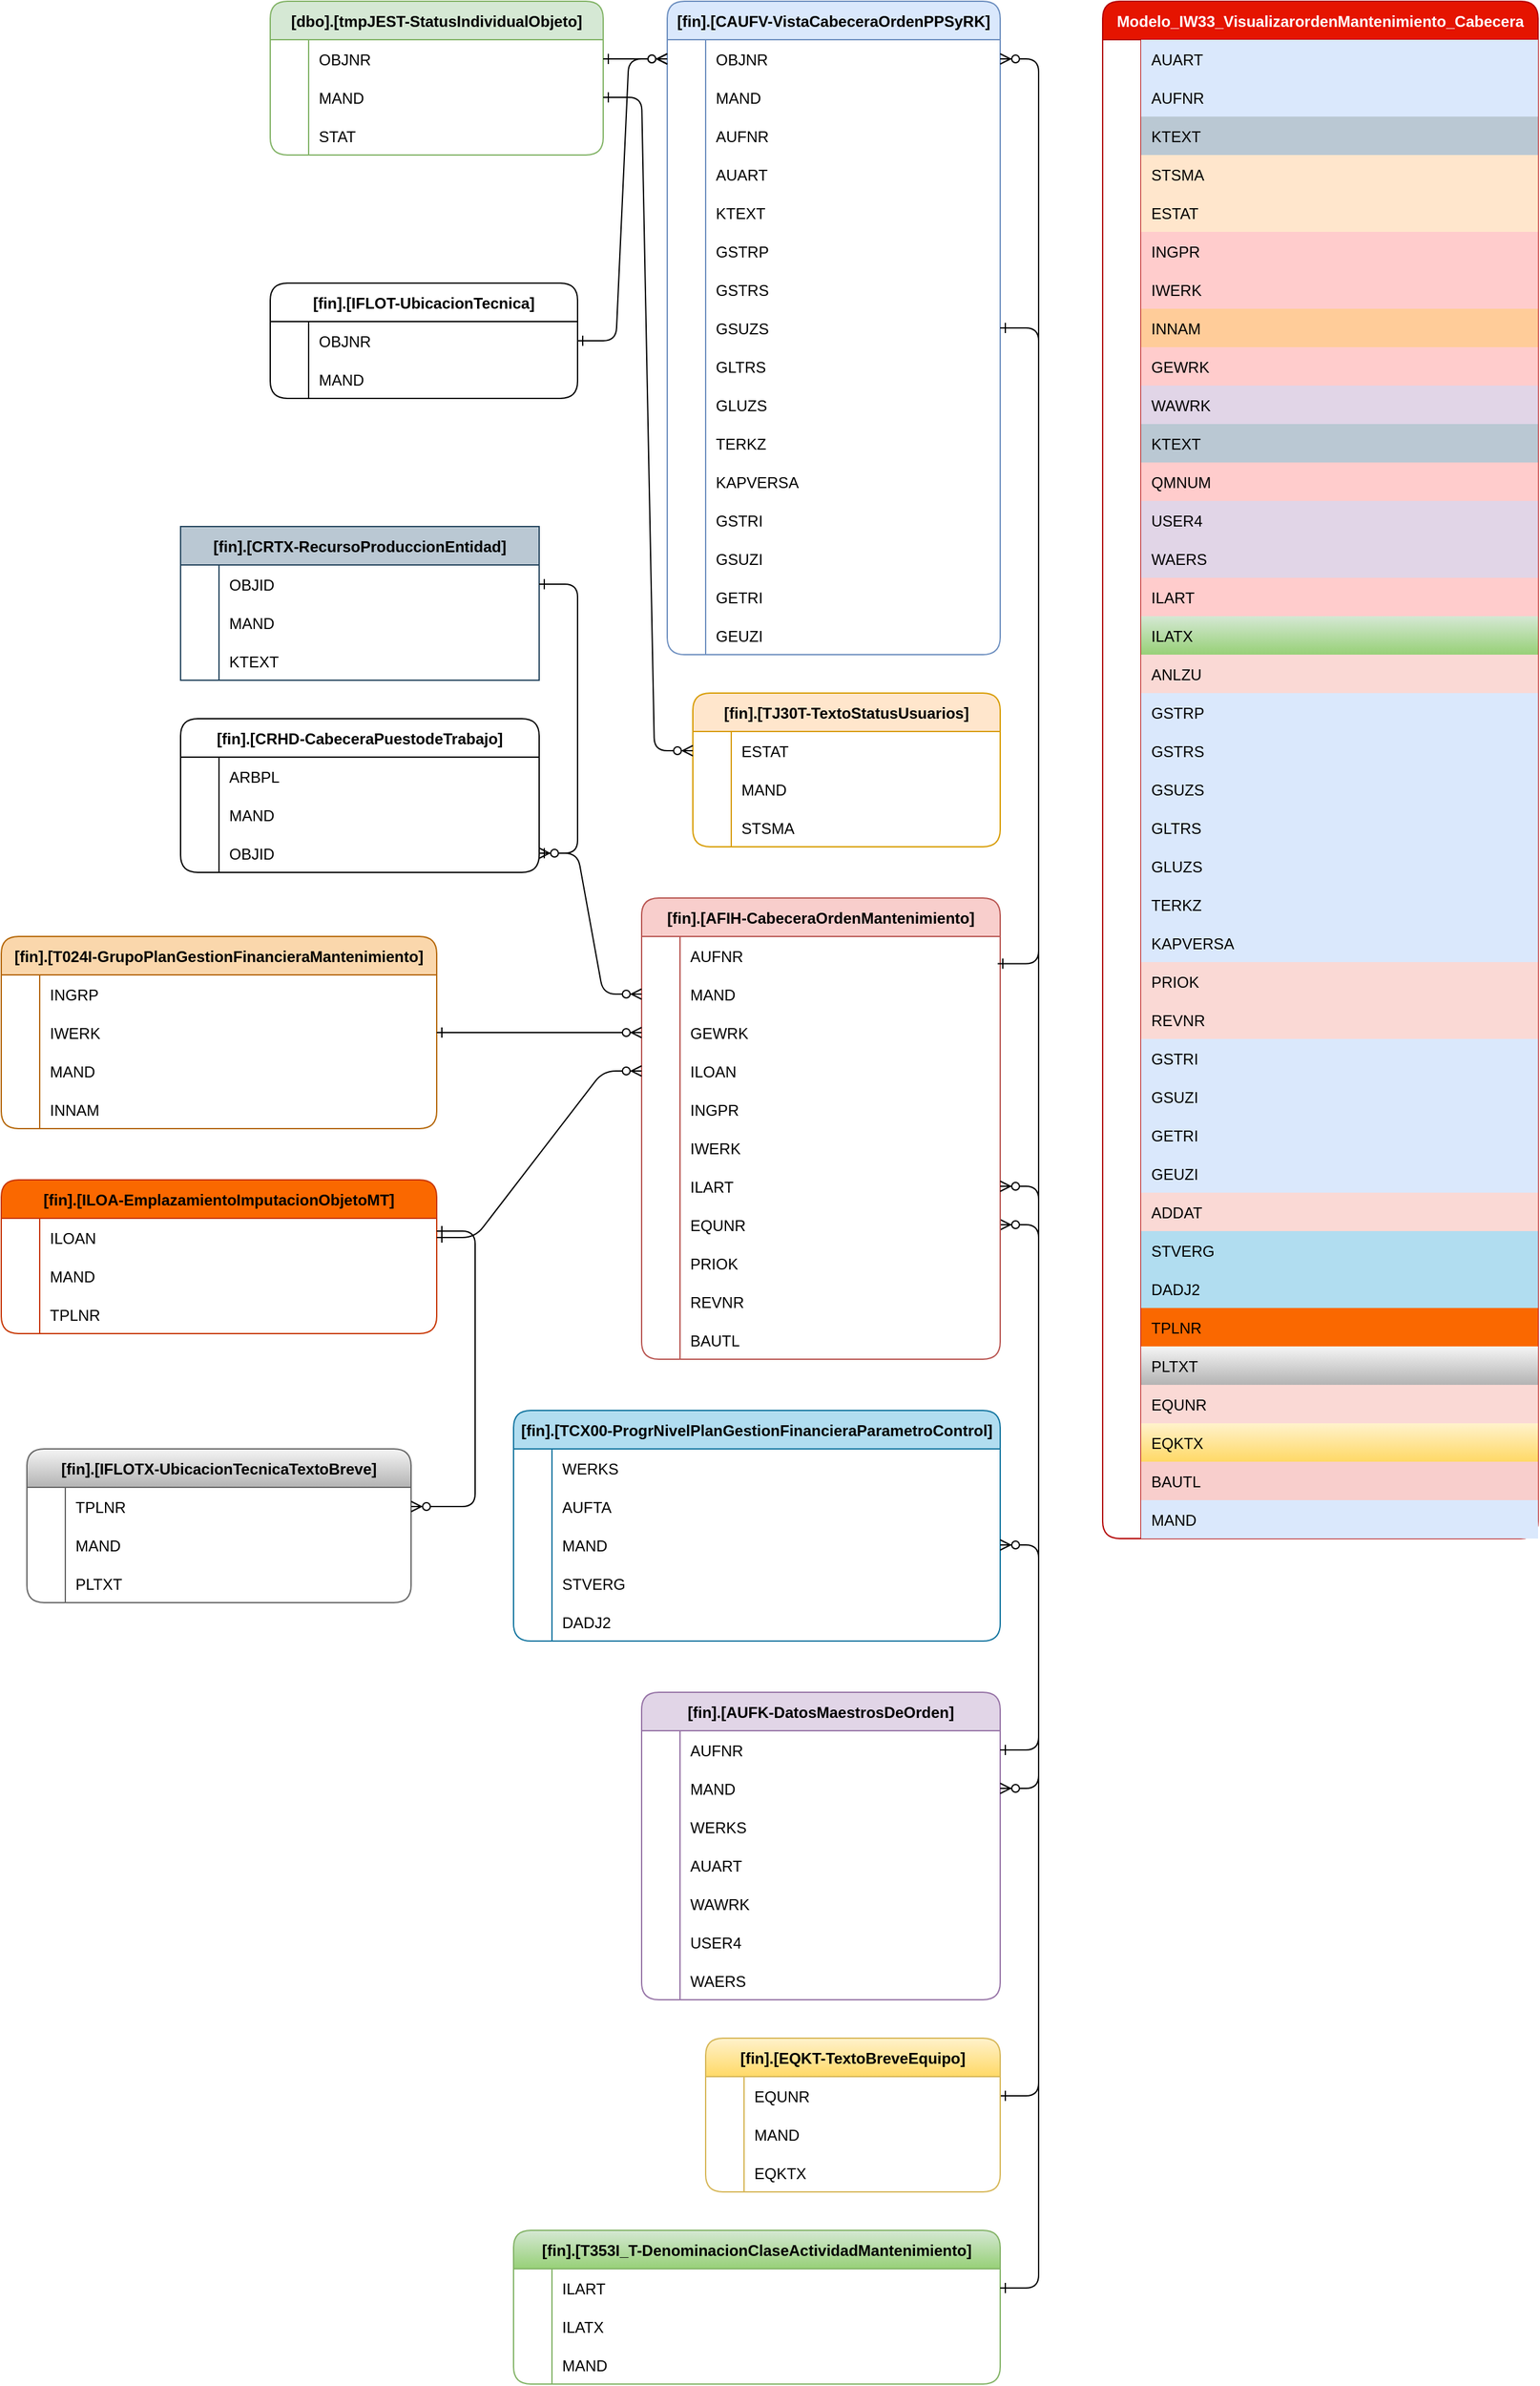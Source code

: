 <mxfile version="21.6.5" type="github">
  <diagram id="R2lEEEUBdFMjLlhIrx00" name="Page-1">
    <mxGraphModel dx="2842" dy="2246" grid="1" gridSize="10" guides="1" tooltips="1" connect="1" arrows="1" fold="1" page="1" pageScale="1" pageWidth="850" pageHeight="1100" math="0" shadow="0" extFonts="Permanent Marker^https://fonts.googleapis.com/css?family=Permanent+Marker">
      <root>
        <mxCell id="0" />
        <mxCell id="1" parent="0" />
        <mxCell id="C-vyLk0tnHw3VtMMgP7b-1" value="" style="edgeStyle=entityRelationEdgeStyle;endArrow=ERzeroToMany;startArrow=ERone;endFill=1;startFill=0;exitX=1;exitY=0.5;exitDx=0;exitDy=0;" parent="1" source="jd8cTnZOVGz8yn4IlZgi-312" target="jd8cTnZOVGz8yn4IlZgi-211" edge="1">
          <mxGeometry width="100" height="100" relative="1" as="geometry">
            <mxPoint x="480" y="1475.26" as="sourcePoint" />
            <mxPoint x="474.68" y="490.0" as="targetPoint" />
          </mxGeometry>
        </mxCell>
        <mxCell id="jd8cTnZOVGz8yn4IlZgi-1" value="Modelo_IW33_VisualizarordenMantenimiento_Cabecera" style="shape=table;startSize=30;container=1;collapsible=1;childLayout=tableLayout;fixedRows=1;rowLines=0;fontStyle=1;align=center;resizeLast=1;fillColor=#e51400;fontColor=#ffffff;strokeColor=#B20000;rounded=1;" vertex="1" parent="1">
          <mxGeometry x="480" y="-300" width="340" height="1200" as="geometry" />
        </mxCell>
        <mxCell id="jd8cTnZOVGz8yn4IlZgi-2" value="" style="shape=tableRow;horizontal=0;startSize=0;swimlaneHead=0;swimlaneBody=0;fillColor=none;collapsible=0;dropTarget=0;points=[[0,0.5],[1,0.5]];portConstraint=eastwest;strokeColor=inherit;top=0;left=0;right=0;bottom=0;" vertex="1" parent="jd8cTnZOVGz8yn4IlZgi-1">
          <mxGeometry y="30" width="340" height="30" as="geometry" />
        </mxCell>
        <mxCell id="jd8cTnZOVGz8yn4IlZgi-3" value="" style="shape=partialRectangle;overflow=hidden;connectable=0;fillColor=none;strokeColor=inherit;top=0;left=0;bottom=0;right=0;" vertex="1" parent="jd8cTnZOVGz8yn4IlZgi-2">
          <mxGeometry width="30" height="30" as="geometry">
            <mxRectangle width="30" height="30" as="alternateBounds" />
          </mxGeometry>
        </mxCell>
        <mxCell id="jd8cTnZOVGz8yn4IlZgi-4" value="AUART" style="shape=partialRectangle;overflow=hidden;connectable=0;fillColor=#dae8fc;align=left;strokeColor=#6c8ebf;top=0;left=0;bottom=0;right=0;spacingLeft=6;" vertex="1" parent="jd8cTnZOVGz8yn4IlZgi-2">
          <mxGeometry x="30" width="310" height="30" as="geometry">
            <mxRectangle width="310" height="30" as="alternateBounds" />
          </mxGeometry>
        </mxCell>
        <mxCell id="jd8cTnZOVGz8yn4IlZgi-5" value="" style="shape=tableRow;horizontal=0;startSize=0;swimlaneHead=0;swimlaneBody=0;fillColor=none;collapsible=0;dropTarget=0;points=[[0,0.5],[1,0.5]];portConstraint=eastwest;strokeColor=inherit;top=0;left=0;right=0;bottom=0;" vertex="1" parent="jd8cTnZOVGz8yn4IlZgi-1">
          <mxGeometry y="60" width="340" height="30" as="geometry" />
        </mxCell>
        <mxCell id="jd8cTnZOVGz8yn4IlZgi-6" value="" style="shape=partialRectangle;overflow=hidden;connectable=0;fillColor=none;strokeColor=inherit;top=0;left=0;bottom=0;right=0;" vertex="1" parent="jd8cTnZOVGz8yn4IlZgi-5">
          <mxGeometry width="30" height="30" as="geometry">
            <mxRectangle width="30" height="30" as="alternateBounds" />
          </mxGeometry>
        </mxCell>
        <mxCell id="jd8cTnZOVGz8yn4IlZgi-7" value="AUFNR" style="shape=partialRectangle;overflow=hidden;connectable=0;fillColor=#dae8fc;align=left;strokeColor=#6c8ebf;top=0;left=0;bottom=0;right=0;spacingLeft=6;" vertex="1" parent="jd8cTnZOVGz8yn4IlZgi-5">
          <mxGeometry x="30" width="310" height="30" as="geometry">
            <mxRectangle width="310" height="30" as="alternateBounds" />
          </mxGeometry>
        </mxCell>
        <mxCell id="jd8cTnZOVGz8yn4IlZgi-8" value="" style="shape=tableRow;horizontal=0;startSize=0;swimlaneHead=0;swimlaneBody=0;fillColor=none;collapsible=0;dropTarget=0;points=[[0,0.5],[1,0.5]];portConstraint=eastwest;strokeColor=inherit;top=0;left=0;right=0;bottom=0;" vertex="1" parent="jd8cTnZOVGz8yn4IlZgi-1">
          <mxGeometry y="90" width="340" height="30" as="geometry" />
        </mxCell>
        <mxCell id="jd8cTnZOVGz8yn4IlZgi-9" value="" style="shape=partialRectangle;overflow=hidden;connectable=0;fillColor=none;strokeColor=inherit;top=0;left=0;bottom=0;right=0;" vertex="1" parent="jd8cTnZOVGz8yn4IlZgi-8">
          <mxGeometry width="30" height="30" as="geometry">
            <mxRectangle width="30" height="30" as="alternateBounds" />
          </mxGeometry>
        </mxCell>
        <mxCell id="jd8cTnZOVGz8yn4IlZgi-10" value="KTEXT" style="shape=partialRectangle;overflow=hidden;connectable=0;fillColor=#bac8d3;align=left;strokeColor=#23445d;top=0;left=0;bottom=0;right=0;spacingLeft=6;" vertex="1" parent="jd8cTnZOVGz8yn4IlZgi-8">
          <mxGeometry x="30" width="310" height="30" as="geometry">
            <mxRectangle width="310" height="30" as="alternateBounds" />
          </mxGeometry>
        </mxCell>
        <mxCell id="jd8cTnZOVGz8yn4IlZgi-11" value="" style="shape=tableRow;horizontal=0;startSize=0;swimlaneHead=0;swimlaneBody=0;fillColor=none;collapsible=0;dropTarget=0;points=[[0,0.5],[1,0.5]];portConstraint=eastwest;strokeColor=inherit;top=0;left=0;right=0;bottom=0;" vertex="1" parent="jd8cTnZOVGz8yn4IlZgi-1">
          <mxGeometry y="120" width="340" height="30" as="geometry" />
        </mxCell>
        <mxCell id="jd8cTnZOVGz8yn4IlZgi-12" value="" style="shape=partialRectangle;overflow=hidden;connectable=0;fillColor=none;strokeColor=inherit;top=0;left=0;bottom=0;right=0;" vertex="1" parent="jd8cTnZOVGz8yn4IlZgi-11">
          <mxGeometry width="30" height="30" as="geometry">
            <mxRectangle width="30" height="30" as="alternateBounds" />
          </mxGeometry>
        </mxCell>
        <mxCell id="jd8cTnZOVGz8yn4IlZgi-13" value="STSMA" style="shape=partialRectangle;overflow=hidden;connectable=0;fillColor=#ffe6cc;align=left;strokeColor=#d79b00;top=0;left=0;bottom=0;right=0;spacingLeft=6;" vertex="1" parent="jd8cTnZOVGz8yn4IlZgi-11">
          <mxGeometry x="30" width="310" height="30" as="geometry">
            <mxRectangle width="310" height="30" as="alternateBounds" />
          </mxGeometry>
        </mxCell>
        <mxCell id="jd8cTnZOVGz8yn4IlZgi-14" value="" style="shape=tableRow;horizontal=0;startSize=0;swimlaneHead=0;swimlaneBody=0;fillColor=none;collapsible=0;dropTarget=0;points=[[0,0.5],[1,0.5]];portConstraint=eastwest;strokeColor=inherit;top=0;left=0;right=0;bottom=0;" vertex="1" parent="jd8cTnZOVGz8yn4IlZgi-1">
          <mxGeometry y="150" width="340" height="30" as="geometry" />
        </mxCell>
        <mxCell id="jd8cTnZOVGz8yn4IlZgi-15" value="" style="shape=partialRectangle;overflow=hidden;connectable=0;fillColor=none;strokeColor=inherit;top=0;left=0;bottom=0;right=0;" vertex="1" parent="jd8cTnZOVGz8yn4IlZgi-14">
          <mxGeometry width="30" height="30" as="geometry">
            <mxRectangle width="30" height="30" as="alternateBounds" />
          </mxGeometry>
        </mxCell>
        <mxCell id="jd8cTnZOVGz8yn4IlZgi-16" value="ESTAT" style="shape=partialRectangle;overflow=hidden;connectable=0;fillColor=#ffe6cc;align=left;strokeColor=#d79b00;top=0;left=0;bottom=0;right=0;spacingLeft=6;" vertex="1" parent="jd8cTnZOVGz8yn4IlZgi-14">
          <mxGeometry x="30" width="310" height="30" as="geometry">
            <mxRectangle width="310" height="30" as="alternateBounds" />
          </mxGeometry>
        </mxCell>
        <mxCell id="jd8cTnZOVGz8yn4IlZgi-17" value="" style="shape=tableRow;horizontal=0;startSize=0;swimlaneHead=0;swimlaneBody=0;fillColor=none;collapsible=0;dropTarget=0;points=[[0,0.5],[1,0.5]];portConstraint=eastwest;strokeColor=inherit;top=0;left=0;right=0;bottom=0;" vertex="1" parent="jd8cTnZOVGz8yn4IlZgi-1">
          <mxGeometry y="180" width="340" height="30" as="geometry" />
        </mxCell>
        <mxCell id="jd8cTnZOVGz8yn4IlZgi-18" value="" style="shape=partialRectangle;overflow=hidden;connectable=0;fillColor=none;strokeColor=inherit;top=0;left=0;bottom=0;right=0;" vertex="1" parent="jd8cTnZOVGz8yn4IlZgi-17">
          <mxGeometry width="30" height="30" as="geometry">
            <mxRectangle width="30" height="30" as="alternateBounds" />
          </mxGeometry>
        </mxCell>
        <mxCell id="jd8cTnZOVGz8yn4IlZgi-19" value="INGPR" style="shape=partialRectangle;overflow=hidden;connectable=0;fillColor=#ffcccc;align=left;strokeColor=#36393d;top=0;left=0;bottom=0;right=0;spacingLeft=6;" vertex="1" parent="jd8cTnZOVGz8yn4IlZgi-17">
          <mxGeometry x="30" width="310" height="30" as="geometry">
            <mxRectangle width="310" height="30" as="alternateBounds" />
          </mxGeometry>
        </mxCell>
        <mxCell id="jd8cTnZOVGz8yn4IlZgi-20" value="" style="shape=tableRow;horizontal=0;startSize=0;swimlaneHead=0;swimlaneBody=0;fillColor=none;collapsible=0;dropTarget=0;points=[[0,0.5],[1,0.5]];portConstraint=eastwest;strokeColor=inherit;top=0;left=0;right=0;bottom=0;" vertex="1" parent="jd8cTnZOVGz8yn4IlZgi-1">
          <mxGeometry y="210" width="340" height="30" as="geometry" />
        </mxCell>
        <mxCell id="jd8cTnZOVGz8yn4IlZgi-21" value="" style="shape=partialRectangle;overflow=hidden;connectable=0;fillColor=none;strokeColor=inherit;top=0;left=0;bottom=0;right=0;" vertex="1" parent="jd8cTnZOVGz8yn4IlZgi-20">
          <mxGeometry width="30" height="30" as="geometry">
            <mxRectangle width="30" height="30" as="alternateBounds" />
          </mxGeometry>
        </mxCell>
        <mxCell id="jd8cTnZOVGz8yn4IlZgi-22" value="IWERK" style="shape=partialRectangle;overflow=hidden;connectable=0;fillColor=#ffcccc;align=left;strokeColor=#36393d;top=0;left=0;bottom=0;right=0;spacingLeft=6;" vertex="1" parent="jd8cTnZOVGz8yn4IlZgi-20">
          <mxGeometry x="30" width="310" height="30" as="geometry">
            <mxRectangle width="310" height="30" as="alternateBounds" />
          </mxGeometry>
        </mxCell>
        <mxCell id="jd8cTnZOVGz8yn4IlZgi-23" value="" style="shape=tableRow;horizontal=0;startSize=0;swimlaneHead=0;swimlaneBody=0;fillColor=none;collapsible=0;dropTarget=0;points=[[0,0.5],[1,0.5]];portConstraint=eastwest;strokeColor=inherit;top=0;left=0;right=0;bottom=0;" vertex="1" parent="jd8cTnZOVGz8yn4IlZgi-1">
          <mxGeometry y="240" width="340" height="30" as="geometry" />
        </mxCell>
        <mxCell id="jd8cTnZOVGz8yn4IlZgi-24" value="" style="shape=partialRectangle;overflow=hidden;connectable=0;fillColor=none;strokeColor=inherit;top=0;left=0;bottom=0;right=0;" vertex="1" parent="jd8cTnZOVGz8yn4IlZgi-23">
          <mxGeometry width="30" height="30" as="geometry">
            <mxRectangle width="30" height="30" as="alternateBounds" />
          </mxGeometry>
        </mxCell>
        <mxCell id="jd8cTnZOVGz8yn4IlZgi-25" value="INNAM" style="shape=partialRectangle;overflow=hidden;connectable=0;fillColor=#ffcc99;align=left;strokeColor=#36393d;top=0;left=0;bottom=0;right=0;spacingLeft=6;" vertex="1" parent="jd8cTnZOVGz8yn4IlZgi-23">
          <mxGeometry x="30" width="310" height="30" as="geometry">
            <mxRectangle width="310" height="30" as="alternateBounds" />
          </mxGeometry>
        </mxCell>
        <mxCell id="jd8cTnZOVGz8yn4IlZgi-26" value="" style="shape=tableRow;horizontal=0;startSize=0;swimlaneHead=0;swimlaneBody=0;fillColor=none;collapsible=0;dropTarget=0;points=[[0,0.5],[1,0.5]];portConstraint=eastwest;strokeColor=inherit;top=0;left=0;right=0;bottom=0;" vertex="1" parent="jd8cTnZOVGz8yn4IlZgi-1">
          <mxGeometry y="270" width="340" height="30" as="geometry" />
        </mxCell>
        <mxCell id="jd8cTnZOVGz8yn4IlZgi-27" value="" style="shape=partialRectangle;overflow=hidden;connectable=0;fillColor=none;strokeColor=inherit;top=0;left=0;bottom=0;right=0;" vertex="1" parent="jd8cTnZOVGz8yn4IlZgi-26">
          <mxGeometry width="30" height="30" as="geometry">
            <mxRectangle width="30" height="30" as="alternateBounds" />
          </mxGeometry>
        </mxCell>
        <mxCell id="jd8cTnZOVGz8yn4IlZgi-28" value="GEWRK" style="shape=partialRectangle;overflow=hidden;connectable=0;fillColor=#ffcccc;align=left;strokeColor=#36393d;top=0;left=0;bottom=0;right=0;spacingLeft=6;" vertex="1" parent="jd8cTnZOVGz8yn4IlZgi-26">
          <mxGeometry x="30" width="310" height="30" as="geometry">
            <mxRectangle width="310" height="30" as="alternateBounds" />
          </mxGeometry>
        </mxCell>
        <mxCell id="jd8cTnZOVGz8yn4IlZgi-29" value="" style="shape=tableRow;horizontal=0;startSize=0;swimlaneHead=0;swimlaneBody=0;fillColor=none;collapsible=0;dropTarget=0;points=[[0,0.5],[1,0.5]];portConstraint=eastwest;strokeColor=inherit;top=0;left=0;right=0;bottom=0;" vertex="1" parent="jd8cTnZOVGz8yn4IlZgi-1">
          <mxGeometry y="300" width="340" height="30" as="geometry" />
        </mxCell>
        <mxCell id="jd8cTnZOVGz8yn4IlZgi-30" value="" style="shape=partialRectangle;overflow=hidden;connectable=0;fillColor=none;strokeColor=inherit;top=0;left=0;bottom=0;right=0;" vertex="1" parent="jd8cTnZOVGz8yn4IlZgi-29">
          <mxGeometry width="30" height="30" as="geometry">
            <mxRectangle width="30" height="30" as="alternateBounds" />
          </mxGeometry>
        </mxCell>
        <mxCell id="jd8cTnZOVGz8yn4IlZgi-31" value="WAWRK" style="shape=partialRectangle;overflow=hidden;connectable=0;fillColor=#e1d5e7;align=left;strokeColor=#9673a6;top=0;left=0;bottom=0;right=0;spacingLeft=6;" vertex="1" parent="jd8cTnZOVGz8yn4IlZgi-29">
          <mxGeometry x="30" width="310" height="30" as="geometry">
            <mxRectangle width="310" height="30" as="alternateBounds" />
          </mxGeometry>
        </mxCell>
        <mxCell id="jd8cTnZOVGz8yn4IlZgi-32" value="" style="shape=tableRow;horizontal=0;startSize=0;swimlaneHead=0;swimlaneBody=0;fillColor=none;collapsible=0;dropTarget=0;points=[[0,0.5],[1,0.5]];portConstraint=eastwest;strokeColor=inherit;top=0;left=0;right=0;bottom=0;" vertex="1" parent="jd8cTnZOVGz8yn4IlZgi-1">
          <mxGeometry y="330" width="340" height="30" as="geometry" />
        </mxCell>
        <mxCell id="jd8cTnZOVGz8yn4IlZgi-33" value="" style="shape=partialRectangle;overflow=hidden;connectable=0;fillColor=none;strokeColor=inherit;top=0;left=0;bottom=0;right=0;" vertex="1" parent="jd8cTnZOVGz8yn4IlZgi-32">
          <mxGeometry width="30" height="30" as="geometry">
            <mxRectangle width="30" height="30" as="alternateBounds" />
          </mxGeometry>
        </mxCell>
        <mxCell id="jd8cTnZOVGz8yn4IlZgi-34" value="KTEXT" style="shape=partialRectangle;overflow=hidden;connectable=0;fillColor=#bac8d3;align=left;strokeColor=#23445d;top=0;left=0;bottom=0;right=0;spacingLeft=6;" vertex="1" parent="jd8cTnZOVGz8yn4IlZgi-32">
          <mxGeometry x="30" width="310" height="30" as="geometry">
            <mxRectangle width="310" height="30" as="alternateBounds" />
          </mxGeometry>
        </mxCell>
        <mxCell id="jd8cTnZOVGz8yn4IlZgi-35" value="" style="shape=tableRow;horizontal=0;startSize=0;swimlaneHead=0;swimlaneBody=0;fillColor=none;collapsible=0;dropTarget=0;points=[[0,0.5],[1,0.5]];portConstraint=eastwest;strokeColor=inherit;top=0;left=0;right=0;bottom=0;" vertex="1" parent="jd8cTnZOVGz8yn4IlZgi-1">
          <mxGeometry y="360" width="340" height="30" as="geometry" />
        </mxCell>
        <mxCell id="jd8cTnZOVGz8yn4IlZgi-36" value="" style="shape=partialRectangle;overflow=hidden;connectable=0;fillColor=none;strokeColor=inherit;top=0;left=0;bottom=0;right=0;" vertex="1" parent="jd8cTnZOVGz8yn4IlZgi-35">
          <mxGeometry width="30" height="30" as="geometry">
            <mxRectangle width="30" height="30" as="alternateBounds" />
          </mxGeometry>
        </mxCell>
        <mxCell id="jd8cTnZOVGz8yn4IlZgi-37" value="QMNUM" style="shape=partialRectangle;overflow=hidden;connectable=0;fillColor=#ffcccc;align=left;strokeColor=#36393d;top=0;left=0;bottom=0;right=0;spacingLeft=6;" vertex="1" parent="jd8cTnZOVGz8yn4IlZgi-35">
          <mxGeometry x="30" width="310" height="30" as="geometry">
            <mxRectangle width="310" height="30" as="alternateBounds" />
          </mxGeometry>
        </mxCell>
        <mxCell id="jd8cTnZOVGz8yn4IlZgi-38" value="" style="shape=tableRow;horizontal=0;startSize=0;swimlaneHead=0;swimlaneBody=0;fillColor=none;collapsible=0;dropTarget=0;points=[[0,0.5],[1,0.5]];portConstraint=eastwest;strokeColor=inherit;top=0;left=0;right=0;bottom=0;" vertex="1" parent="jd8cTnZOVGz8yn4IlZgi-1">
          <mxGeometry y="390" width="340" height="30" as="geometry" />
        </mxCell>
        <mxCell id="jd8cTnZOVGz8yn4IlZgi-39" value="" style="shape=partialRectangle;overflow=hidden;connectable=0;fillColor=none;strokeColor=inherit;top=0;left=0;bottom=0;right=0;" vertex="1" parent="jd8cTnZOVGz8yn4IlZgi-38">
          <mxGeometry width="30" height="30" as="geometry">
            <mxRectangle width="30" height="30" as="alternateBounds" />
          </mxGeometry>
        </mxCell>
        <mxCell id="jd8cTnZOVGz8yn4IlZgi-40" value="USER4" style="shape=partialRectangle;overflow=hidden;connectable=0;fillColor=#e1d5e7;align=left;strokeColor=#9673a6;top=0;left=0;bottom=0;right=0;spacingLeft=6;" vertex="1" parent="jd8cTnZOVGz8yn4IlZgi-38">
          <mxGeometry x="30" width="310" height="30" as="geometry">
            <mxRectangle width="310" height="30" as="alternateBounds" />
          </mxGeometry>
        </mxCell>
        <mxCell id="jd8cTnZOVGz8yn4IlZgi-41" value="" style="shape=tableRow;horizontal=0;startSize=0;swimlaneHead=0;swimlaneBody=0;fillColor=none;collapsible=0;dropTarget=0;points=[[0,0.5],[1,0.5]];portConstraint=eastwest;strokeColor=inherit;top=0;left=0;right=0;bottom=0;" vertex="1" parent="jd8cTnZOVGz8yn4IlZgi-1">
          <mxGeometry y="420" width="340" height="30" as="geometry" />
        </mxCell>
        <mxCell id="jd8cTnZOVGz8yn4IlZgi-42" value="" style="shape=partialRectangle;overflow=hidden;connectable=0;fillColor=none;strokeColor=inherit;top=0;left=0;bottom=0;right=0;" vertex="1" parent="jd8cTnZOVGz8yn4IlZgi-41">
          <mxGeometry width="30" height="30" as="geometry">
            <mxRectangle width="30" height="30" as="alternateBounds" />
          </mxGeometry>
        </mxCell>
        <mxCell id="jd8cTnZOVGz8yn4IlZgi-43" value="WAERS" style="shape=partialRectangle;overflow=hidden;connectable=0;fillColor=#e1d5e7;align=left;strokeColor=#9673a6;top=0;left=0;bottom=0;right=0;spacingLeft=6;" vertex="1" parent="jd8cTnZOVGz8yn4IlZgi-41">
          <mxGeometry x="30" width="310" height="30" as="geometry">
            <mxRectangle width="310" height="30" as="alternateBounds" />
          </mxGeometry>
        </mxCell>
        <mxCell id="jd8cTnZOVGz8yn4IlZgi-44" value="" style="shape=tableRow;horizontal=0;startSize=0;swimlaneHead=0;swimlaneBody=0;fillColor=none;collapsible=0;dropTarget=0;points=[[0,0.5],[1,0.5]];portConstraint=eastwest;strokeColor=inherit;top=0;left=0;right=0;bottom=0;" vertex="1" parent="jd8cTnZOVGz8yn4IlZgi-1">
          <mxGeometry y="450" width="340" height="30" as="geometry" />
        </mxCell>
        <mxCell id="jd8cTnZOVGz8yn4IlZgi-45" value="" style="shape=partialRectangle;overflow=hidden;connectable=0;fillColor=none;strokeColor=inherit;top=0;left=0;bottom=0;right=0;" vertex="1" parent="jd8cTnZOVGz8yn4IlZgi-44">
          <mxGeometry width="30" height="30" as="geometry">
            <mxRectangle width="30" height="30" as="alternateBounds" />
          </mxGeometry>
        </mxCell>
        <mxCell id="jd8cTnZOVGz8yn4IlZgi-46" value="ILART" style="shape=partialRectangle;overflow=hidden;connectable=0;fillColor=#ffcccc;align=left;strokeColor=#36393d;top=0;left=0;bottom=0;right=0;spacingLeft=6;" vertex="1" parent="jd8cTnZOVGz8yn4IlZgi-44">
          <mxGeometry x="30" width="310" height="30" as="geometry">
            <mxRectangle width="310" height="30" as="alternateBounds" />
          </mxGeometry>
        </mxCell>
        <mxCell id="jd8cTnZOVGz8yn4IlZgi-47" value="" style="shape=tableRow;horizontal=0;startSize=0;swimlaneHead=0;swimlaneBody=0;fillColor=none;collapsible=0;dropTarget=0;points=[[0,0.5],[1,0.5]];portConstraint=eastwest;strokeColor=inherit;top=0;left=0;right=0;bottom=0;" vertex="1" parent="jd8cTnZOVGz8yn4IlZgi-1">
          <mxGeometry y="480" width="340" height="30" as="geometry" />
        </mxCell>
        <mxCell id="jd8cTnZOVGz8yn4IlZgi-48" value="" style="shape=partialRectangle;overflow=hidden;connectable=0;fillColor=none;strokeColor=inherit;top=0;left=0;bottom=0;right=0;" vertex="1" parent="jd8cTnZOVGz8yn4IlZgi-47">
          <mxGeometry width="30" height="30" as="geometry">
            <mxRectangle width="30" height="30" as="alternateBounds" />
          </mxGeometry>
        </mxCell>
        <mxCell id="jd8cTnZOVGz8yn4IlZgi-49" value="ILATX" style="shape=partialRectangle;overflow=hidden;connectable=0;fillColor=#d5e8d4;align=left;strokeColor=#82b366;top=0;left=0;bottom=0;right=0;spacingLeft=6;gradientColor=#97d077;" vertex="1" parent="jd8cTnZOVGz8yn4IlZgi-47">
          <mxGeometry x="30" width="310" height="30" as="geometry">
            <mxRectangle width="310" height="30" as="alternateBounds" />
          </mxGeometry>
        </mxCell>
        <mxCell id="jd8cTnZOVGz8yn4IlZgi-50" value="" style="shape=tableRow;horizontal=0;startSize=0;swimlaneHead=0;swimlaneBody=0;fillColor=none;collapsible=0;dropTarget=0;points=[[0,0.5],[1,0.5]];portConstraint=eastwest;strokeColor=inherit;top=0;left=0;right=0;bottom=0;" vertex="1" parent="jd8cTnZOVGz8yn4IlZgi-1">
          <mxGeometry y="510" width="340" height="30" as="geometry" />
        </mxCell>
        <mxCell id="jd8cTnZOVGz8yn4IlZgi-51" value="" style="shape=partialRectangle;overflow=hidden;connectable=0;fillColor=none;strokeColor=inherit;top=0;left=0;bottom=0;right=0;" vertex="1" parent="jd8cTnZOVGz8yn4IlZgi-50">
          <mxGeometry width="30" height="30" as="geometry">
            <mxRectangle width="30" height="30" as="alternateBounds" />
          </mxGeometry>
        </mxCell>
        <mxCell id="jd8cTnZOVGz8yn4IlZgi-52" value="ANLZU" style="shape=partialRectangle;overflow=hidden;connectable=0;fillColor=#fad9d5;align=left;strokeColor=#ae4132;top=0;left=0;bottom=0;right=0;spacingLeft=6;" vertex="1" parent="jd8cTnZOVGz8yn4IlZgi-50">
          <mxGeometry x="30" width="310" height="30" as="geometry">
            <mxRectangle width="310" height="30" as="alternateBounds" />
          </mxGeometry>
        </mxCell>
        <mxCell id="jd8cTnZOVGz8yn4IlZgi-53" value="" style="shape=tableRow;horizontal=0;startSize=0;swimlaneHead=0;swimlaneBody=0;fillColor=none;collapsible=0;dropTarget=0;points=[[0,0.5],[1,0.5]];portConstraint=eastwest;strokeColor=inherit;top=0;left=0;right=0;bottom=0;" vertex="1" parent="jd8cTnZOVGz8yn4IlZgi-1">
          <mxGeometry y="540" width="340" height="30" as="geometry" />
        </mxCell>
        <mxCell id="jd8cTnZOVGz8yn4IlZgi-54" value="" style="shape=partialRectangle;overflow=hidden;connectable=0;fillColor=none;strokeColor=inherit;top=0;left=0;bottom=0;right=0;" vertex="1" parent="jd8cTnZOVGz8yn4IlZgi-53">
          <mxGeometry width="30" height="30" as="geometry">
            <mxRectangle width="30" height="30" as="alternateBounds" />
          </mxGeometry>
        </mxCell>
        <mxCell id="jd8cTnZOVGz8yn4IlZgi-55" value="GSTRP" style="shape=partialRectangle;overflow=hidden;connectable=0;fillColor=#dae8fc;align=left;strokeColor=#6c8ebf;top=0;left=0;bottom=0;right=0;spacingLeft=6;" vertex="1" parent="jd8cTnZOVGz8yn4IlZgi-53">
          <mxGeometry x="30" width="310" height="30" as="geometry">
            <mxRectangle width="310" height="30" as="alternateBounds" />
          </mxGeometry>
        </mxCell>
        <mxCell id="jd8cTnZOVGz8yn4IlZgi-56" value="" style="shape=tableRow;horizontal=0;startSize=0;swimlaneHead=0;swimlaneBody=0;fillColor=none;collapsible=0;dropTarget=0;points=[[0,0.5],[1,0.5]];portConstraint=eastwest;strokeColor=inherit;top=0;left=0;right=0;bottom=0;" vertex="1" parent="jd8cTnZOVGz8yn4IlZgi-1">
          <mxGeometry y="570" width="340" height="30" as="geometry" />
        </mxCell>
        <mxCell id="jd8cTnZOVGz8yn4IlZgi-57" value="" style="shape=partialRectangle;overflow=hidden;connectable=0;fillColor=none;strokeColor=inherit;top=0;left=0;bottom=0;right=0;" vertex="1" parent="jd8cTnZOVGz8yn4IlZgi-56">
          <mxGeometry width="30" height="30" as="geometry">
            <mxRectangle width="30" height="30" as="alternateBounds" />
          </mxGeometry>
        </mxCell>
        <mxCell id="jd8cTnZOVGz8yn4IlZgi-58" value="GSTRS" style="shape=partialRectangle;overflow=hidden;connectable=0;fillColor=#dae8fc;align=left;strokeColor=#6c8ebf;top=0;left=0;bottom=0;right=0;spacingLeft=6;" vertex="1" parent="jd8cTnZOVGz8yn4IlZgi-56">
          <mxGeometry x="30" width="310" height="30" as="geometry">
            <mxRectangle width="310" height="30" as="alternateBounds" />
          </mxGeometry>
        </mxCell>
        <mxCell id="jd8cTnZOVGz8yn4IlZgi-59" value="" style="shape=tableRow;horizontal=0;startSize=0;swimlaneHead=0;swimlaneBody=0;fillColor=none;collapsible=0;dropTarget=0;points=[[0,0.5],[1,0.5]];portConstraint=eastwest;strokeColor=inherit;top=0;left=0;right=0;bottom=0;" vertex="1" parent="jd8cTnZOVGz8yn4IlZgi-1">
          <mxGeometry y="600" width="340" height="30" as="geometry" />
        </mxCell>
        <mxCell id="jd8cTnZOVGz8yn4IlZgi-60" value="" style="shape=partialRectangle;overflow=hidden;connectable=0;fillColor=none;strokeColor=inherit;top=0;left=0;bottom=0;right=0;" vertex="1" parent="jd8cTnZOVGz8yn4IlZgi-59">
          <mxGeometry width="30" height="30" as="geometry">
            <mxRectangle width="30" height="30" as="alternateBounds" />
          </mxGeometry>
        </mxCell>
        <mxCell id="jd8cTnZOVGz8yn4IlZgi-61" value="GSUZS" style="shape=partialRectangle;overflow=hidden;connectable=0;fillColor=#dae8fc;align=left;strokeColor=#6c8ebf;top=0;left=0;bottom=0;right=0;spacingLeft=6;" vertex="1" parent="jd8cTnZOVGz8yn4IlZgi-59">
          <mxGeometry x="30" width="310" height="30" as="geometry">
            <mxRectangle width="310" height="30" as="alternateBounds" />
          </mxGeometry>
        </mxCell>
        <mxCell id="jd8cTnZOVGz8yn4IlZgi-62" value="" style="shape=tableRow;horizontal=0;startSize=0;swimlaneHead=0;swimlaneBody=0;fillColor=none;collapsible=0;dropTarget=0;points=[[0,0.5],[1,0.5]];portConstraint=eastwest;strokeColor=inherit;top=0;left=0;right=0;bottom=0;" vertex="1" parent="jd8cTnZOVGz8yn4IlZgi-1">
          <mxGeometry y="630" width="340" height="30" as="geometry" />
        </mxCell>
        <mxCell id="jd8cTnZOVGz8yn4IlZgi-63" value="" style="shape=partialRectangle;overflow=hidden;connectable=0;fillColor=none;strokeColor=inherit;top=0;left=0;bottom=0;right=0;" vertex="1" parent="jd8cTnZOVGz8yn4IlZgi-62">
          <mxGeometry width="30" height="30" as="geometry">
            <mxRectangle width="30" height="30" as="alternateBounds" />
          </mxGeometry>
        </mxCell>
        <mxCell id="jd8cTnZOVGz8yn4IlZgi-64" value="GLTRS" style="shape=partialRectangle;overflow=hidden;connectable=0;fillColor=#dae8fc;align=left;strokeColor=#6c8ebf;top=0;left=0;bottom=0;right=0;spacingLeft=6;" vertex="1" parent="jd8cTnZOVGz8yn4IlZgi-62">
          <mxGeometry x="30" width="310" height="30" as="geometry">
            <mxRectangle width="310" height="30" as="alternateBounds" />
          </mxGeometry>
        </mxCell>
        <mxCell id="jd8cTnZOVGz8yn4IlZgi-65" value="" style="shape=tableRow;horizontal=0;startSize=0;swimlaneHead=0;swimlaneBody=0;fillColor=none;collapsible=0;dropTarget=0;points=[[0,0.5],[1,0.5]];portConstraint=eastwest;strokeColor=inherit;top=0;left=0;right=0;bottom=0;" vertex="1" parent="jd8cTnZOVGz8yn4IlZgi-1">
          <mxGeometry y="660" width="340" height="30" as="geometry" />
        </mxCell>
        <mxCell id="jd8cTnZOVGz8yn4IlZgi-66" value="" style="shape=partialRectangle;overflow=hidden;connectable=0;fillColor=none;strokeColor=inherit;top=0;left=0;bottom=0;right=0;" vertex="1" parent="jd8cTnZOVGz8yn4IlZgi-65">
          <mxGeometry width="30" height="30" as="geometry">
            <mxRectangle width="30" height="30" as="alternateBounds" />
          </mxGeometry>
        </mxCell>
        <mxCell id="jd8cTnZOVGz8yn4IlZgi-67" value="GLUZS" style="shape=partialRectangle;overflow=hidden;connectable=0;fillColor=#dae8fc;align=left;strokeColor=#6c8ebf;top=0;left=0;bottom=0;right=0;spacingLeft=6;" vertex="1" parent="jd8cTnZOVGz8yn4IlZgi-65">
          <mxGeometry x="30" width="310" height="30" as="geometry">
            <mxRectangle width="310" height="30" as="alternateBounds" />
          </mxGeometry>
        </mxCell>
        <mxCell id="jd8cTnZOVGz8yn4IlZgi-68" value="" style="shape=tableRow;horizontal=0;startSize=0;swimlaneHead=0;swimlaneBody=0;fillColor=none;collapsible=0;dropTarget=0;points=[[0,0.5],[1,0.5]];portConstraint=eastwest;strokeColor=inherit;top=0;left=0;right=0;bottom=0;" vertex="1" parent="jd8cTnZOVGz8yn4IlZgi-1">
          <mxGeometry y="690" width="340" height="30" as="geometry" />
        </mxCell>
        <mxCell id="jd8cTnZOVGz8yn4IlZgi-69" value="" style="shape=partialRectangle;overflow=hidden;connectable=0;fillColor=none;strokeColor=inherit;top=0;left=0;bottom=0;right=0;" vertex="1" parent="jd8cTnZOVGz8yn4IlZgi-68">
          <mxGeometry width="30" height="30" as="geometry">
            <mxRectangle width="30" height="30" as="alternateBounds" />
          </mxGeometry>
        </mxCell>
        <mxCell id="jd8cTnZOVGz8yn4IlZgi-70" value="TERKZ" style="shape=partialRectangle;overflow=hidden;connectable=0;fillColor=#dae8fc;align=left;strokeColor=#6c8ebf;top=0;left=0;bottom=0;right=0;spacingLeft=6;" vertex="1" parent="jd8cTnZOVGz8yn4IlZgi-68">
          <mxGeometry x="30" width="310" height="30" as="geometry">
            <mxRectangle width="310" height="30" as="alternateBounds" />
          </mxGeometry>
        </mxCell>
        <mxCell id="jd8cTnZOVGz8yn4IlZgi-71" value="" style="shape=tableRow;horizontal=0;startSize=0;swimlaneHead=0;swimlaneBody=0;fillColor=none;collapsible=0;dropTarget=0;points=[[0,0.5],[1,0.5]];portConstraint=eastwest;strokeColor=inherit;top=0;left=0;right=0;bottom=0;" vertex="1" parent="jd8cTnZOVGz8yn4IlZgi-1">
          <mxGeometry y="720" width="340" height="30" as="geometry" />
        </mxCell>
        <mxCell id="jd8cTnZOVGz8yn4IlZgi-72" value="" style="shape=partialRectangle;overflow=hidden;connectable=0;fillColor=none;strokeColor=inherit;top=0;left=0;bottom=0;right=0;" vertex="1" parent="jd8cTnZOVGz8yn4IlZgi-71">
          <mxGeometry width="30" height="30" as="geometry">
            <mxRectangle width="30" height="30" as="alternateBounds" />
          </mxGeometry>
        </mxCell>
        <mxCell id="jd8cTnZOVGz8yn4IlZgi-73" value="KAPVERSA" style="shape=partialRectangle;overflow=hidden;connectable=0;fillColor=#dae8fc;align=left;strokeColor=#6c8ebf;top=0;left=0;bottom=0;right=0;spacingLeft=6;" vertex="1" parent="jd8cTnZOVGz8yn4IlZgi-71">
          <mxGeometry x="30" width="310" height="30" as="geometry">
            <mxRectangle width="310" height="30" as="alternateBounds" />
          </mxGeometry>
        </mxCell>
        <mxCell id="jd8cTnZOVGz8yn4IlZgi-74" value="" style="shape=tableRow;horizontal=0;startSize=0;swimlaneHead=0;swimlaneBody=0;fillColor=none;collapsible=0;dropTarget=0;points=[[0,0.5],[1,0.5]];portConstraint=eastwest;strokeColor=inherit;top=0;left=0;right=0;bottom=0;" vertex="1" parent="jd8cTnZOVGz8yn4IlZgi-1">
          <mxGeometry y="750" width="340" height="30" as="geometry" />
        </mxCell>
        <mxCell id="jd8cTnZOVGz8yn4IlZgi-75" value="" style="shape=partialRectangle;overflow=hidden;connectable=0;fillColor=none;strokeColor=inherit;top=0;left=0;bottom=0;right=0;" vertex="1" parent="jd8cTnZOVGz8yn4IlZgi-74">
          <mxGeometry width="30" height="30" as="geometry">
            <mxRectangle width="30" height="30" as="alternateBounds" />
          </mxGeometry>
        </mxCell>
        <mxCell id="jd8cTnZOVGz8yn4IlZgi-76" value="PRIOK" style="shape=partialRectangle;overflow=hidden;connectable=0;fillColor=#fad9d5;align=left;strokeColor=#ae4132;top=0;left=0;bottom=0;right=0;spacingLeft=6;" vertex="1" parent="jd8cTnZOVGz8yn4IlZgi-74">
          <mxGeometry x="30" width="310" height="30" as="geometry">
            <mxRectangle width="310" height="30" as="alternateBounds" />
          </mxGeometry>
        </mxCell>
        <mxCell id="jd8cTnZOVGz8yn4IlZgi-77" value="" style="shape=tableRow;horizontal=0;startSize=0;swimlaneHead=0;swimlaneBody=0;fillColor=none;collapsible=0;dropTarget=0;points=[[0,0.5],[1,0.5]];portConstraint=eastwest;strokeColor=inherit;top=0;left=0;right=0;bottom=0;" vertex="1" parent="jd8cTnZOVGz8yn4IlZgi-1">
          <mxGeometry y="780" width="340" height="30" as="geometry" />
        </mxCell>
        <mxCell id="jd8cTnZOVGz8yn4IlZgi-78" value="" style="shape=partialRectangle;overflow=hidden;connectable=0;fillColor=none;strokeColor=inherit;top=0;left=0;bottom=0;right=0;" vertex="1" parent="jd8cTnZOVGz8yn4IlZgi-77">
          <mxGeometry width="30" height="30" as="geometry">
            <mxRectangle width="30" height="30" as="alternateBounds" />
          </mxGeometry>
        </mxCell>
        <mxCell id="jd8cTnZOVGz8yn4IlZgi-79" value="REVNR" style="shape=partialRectangle;overflow=hidden;connectable=0;fillColor=#fad9d5;align=left;strokeColor=#ae4132;top=0;left=0;bottom=0;right=0;spacingLeft=6;" vertex="1" parent="jd8cTnZOVGz8yn4IlZgi-77">
          <mxGeometry x="30" width="310" height="30" as="geometry">
            <mxRectangle width="310" height="30" as="alternateBounds" />
          </mxGeometry>
        </mxCell>
        <mxCell id="jd8cTnZOVGz8yn4IlZgi-80" value="" style="shape=tableRow;horizontal=0;startSize=0;swimlaneHead=0;swimlaneBody=0;fillColor=none;collapsible=0;dropTarget=0;points=[[0,0.5],[1,0.5]];portConstraint=eastwest;strokeColor=inherit;top=0;left=0;right=0;bottom=0;" vertex="1" parent="jd8cTnZOVGz8yn4IlZgi-1">
          <mxGeometry y="810" width="340" height="30" as="geometry" />
        </mxCell>
        <mxCell id="jd8cTnZOVGz8yn4IlZgi-81" value="" style="shape=partialRectangle;overflow=hidden;connectable=0;fillColor=none;strokeColor=inherit;top=0;left=0;bottom=0;right=0;" vertex="1" parent="jd8cTnZOVGz8yn4IlZgi-80">
          <mxGeometry width="30" height="30" as="geometry">
            <mxRectangle width="30" height="30" as="alternateBounds" />
          </mxGeometry>
        </mxCell>
        <mxCell id="jd8cTnZOVGz8yn4IlZgi-82" value="GSTRI" style="shape=partialRectangle;overflow=hidden;connectable=0;fillColor=#dae8fc;align=left;strokeColor=#6c8ebf;top=0;left=0;bottom=0;right=0;spacingLeft=6;" vertex="1" parent="jd8cTnZOVGz8yn4IlZgi-80">
          <mxGeometry x="30" width="310" height="30" as="geometry">
            <mxRectangle width="310" height="30" as="alternateBounds" />
          </mxGeometry>
        </mxCell>
        <mxCell id="jd8cTnZOVGz8yn4IlZgi-83" value="" style="shape=tableRow;horizontal=0;startSize=0;swimlaneHead=0;swimlaneBody=0;fillColor=none;collapsible=0;dropTarget=0;points=[[0,0.5],[1,0.5]];portConstraint=eastwest;strokeColor=inherit;top=0;left=0;right=0;bottom=0;" vertex="1" parent="jd8cTnZOVGz8yn4IlZgi-1">
          <mxGeometry y="840" width="340" height="30" as="geometry" />
        </mxCell>
        <mxCell id="jd8cTnZOVGz8yn4IlZgi-84" value="" style="shape=partialRectangle;overflow=hidden;connectable=0;fillColor=none;strokeColor=inherit;top=0;left=0;bottom=0;right=0;" vertex="1" parent="jd8cTnZOVGz8yn4IlZgi-83">
          <mxGeometry width="30" height="30" as="geometry">
            <mxRectangle width="30" height="30" as="alternateBounds" />
          </mxGeometry>
        </mxCell>
        <mxCell id="jd8cTnZOVGz8yn4IlZgi-85" value="GSUZI" style="shape=partialRectangle;overflow=hidden;connectable=0;fillColor=#dae8fc;align=left;strokeColor=#6c8ebf;top=0;left=0;bottom=0;right=0;spacingLeft=6;" vertex="1" parent="jd8cTnZOVGz8yn4IlZgi-83">
          <mxGeometry x="30" width="310" height="30" as="geometry">
            <mxRectangle width="310" height="30" as="alternateBounds" />
          </mxGeometry>
        </mxCell>
        <mxCell id="jd8cTnZOVGz8yn4IlZgi-86" value="" style="shape=tableRow;horizontal=0;startSize=0;swimlaneHead=0;swimlaneBody=0;fillColor=none;collapsible=0;dropTarget=0;points=[[0,0.5],[1,0.5]];portConstraint=eastwest;strokeColor=inherit;top=0;left=0;right=0;bottom=0;" vertex="1" parent="jd8cTnZOVGz8yn4IlZgi-1">
          <mxGeometry y="870" width="340" height="30" as="geometry" />
        </mxCell>
        <mxCell id="jd8cTnZOVGz8yn4IlZgi-87" value="" style="shape=partialRectangle;overflow=hidden;connectable=0;fillColor=none;strokeColor=inherit;top=0;left=0;bottom=0;right=0;" vertex="1" parent="jd8cTnZOVGz8yn4IlZgi-86">
          <mxGeometry width="30" height="30" as="geometry">
            <mxRectangle width="30" height="30" as="alternateBounds" />
          </mxGeometry>
        </mxCell>
        <mxCell id="jd8cTnZOVGz8yn4IlZgi-88" value="GETRI" style="shape=partialRectangle;overflow=hidden;connectable=0;fillColor=#dae8fc;align=left;strokeColor=#6c8ebf;top=0;left=0;bottom=0;right=0;spacingLeft=6;" vertex="1" parent="jd8cTnZOVGz8yn4IlZgi-86">
          <mxGeometry x="30" width="310" height="30" as="geometry">
            <mxRectangle width="310" height="30" as="alternateBounds" />
          </mxGeometry>
        </mxCell>
        <mxCell id="jd8cTnZOVGz8yn4IlZgi-89" value="" style="shape=tableRow;horizontal=0;startSize=0;swimlaneHead=0;swimlaneBody=0;fillColor=none;collapsible=0;dropTarget=0;points=[[0,0.5],[1,0.5]];portConstraint=eastwest;strokeColor=inherit;top=0;left=0;right=0;bottom=0;" vertex="1" parent="jd8cTnZOVGz8yn4IlZgi-1">
          <mxGeometry y="900" width="340" height="30" as="geometry" />
        </mxCell>
        <mxCell id="jd8cTnZOVGz8yn4IlZgi-90" value="" style="shape=partialRectangle;overflow=hidden;connectable=0;fillColor=none;strokeColor=inherit;top=0;left=0;bottom=0;right=0;" vertex="1" parent="jd8cTnZOVGz8yn4IlZgi-89">
          <mxGeometry width="30" height="30" as="geometry">
            <mxRectangle width="30" height="30" as="alternateBounds" />
          </mxGeometry>
        </mxCell>
        <mxCell id="jd8cTnZOVGz8yn4IlZgi-91" value="GEUZI" style="shape=partialRectangle;overflow=hidden;connectable=0;fillColor=#dae8fc;align=left;strokeColor=#6c8ebf;top=0;left=0;bottom=0;right=0;spacingLeft=6;" vertex="1" parent="jd8cTnZOVGz8yn4IlZgi-89">
          <mxGeometry x="30" width="310" height="30" as="geometry">
            <mxRectangle width="310" height="30" as="alternateBounds" />
          </mxGeometry>
        </mxCell>
        <mxCell id="jd8cTnZOVGz8yn4IlZgi-92" value="" style="shape=tableRow;horizontal=0;startSize=0;swimlaneHead=0;swimlaneBody=0;fillColor=none;collapsible=0;dropTarget=0;points=[[0,0.5],[1,0.5]];portConstraint=eastwest;strokeColor=inherit;top=0;left=0;right=0;bottom=0;" vertex="1" parent="jd8cTnZOVGz8yn4IlZgi-1">
          <mxGeometry y="930" width="340" height="30" as="geometry" />
        </mxCell>
        <mxCell id="jd8cTnZOVGz8yn4IlZgi-93" value="" style="shape=partialRectangle;overflow=hidden;connectable=0;fillColor=none;strokeColor=inherit;top=0;left=0;bottom=0;right=0;" vertex="1" parent="jd8cTnZOVGz8yn4IlZgi-92">
          <mxGeometry width="30" height="30" as="geometry">
            <mxRectangle width="30" height="30" as="alternateBounds" />
          </mxGeometry>
        </mxCell>
        <mxCell id="jd8cTnZOVGz8yn4IlZgi-94" value="ADDAT" style="shape=partialRectangle;overflow=hidden;connectable=0;fillColor=#fad9d5;align=left;strokeColor=#ae4132;top=0;left=0;bottom=0;right=0;spacingLeft=6;" vertex="1" parent="jd8cTnZOVGz8yn4IlZgi-92">
          <mxGeometry x="30" width="310" height="30" as="geometry">
            <mxRectangle width="310" height="30" as="alternateBounds" />
          </mxGeometry>
        </mxCell>
        <mxCell id="jd8cTnZOVGz8yn4IlZgi-95" value="" style="shape=tableRow;horizontal=0;startSize=0;swimlaneHead=0;swimlaneBody=0;fillColor=none;collapsible=0;dropTarget=0;points=[[0,0.5],[1,0.5]];portConstraint=eastwest;strokeColor=inherit;top=0;left=0;right=0;bottom=0;" vertex="1" parent="jd8cTnZOVGz8yn4IlZgi-1">
          <mxGeometry y="960" width="340" height="30" as="geometry" />
        </mxCell>
        <mxCell id="jd8cTnZOVGz8yn4IlZgi-96" value="" style="shape=partialRectangle;overflow=hidden;connectable=0;fillColor=none;strokeColor=inherit;top=0;left=0;bottom=0;right=0;" vertex="1" parent="jd8cTnZOVGz8yn4IlZgi-95">
          <mxGeometry width="30" height="30" as="geometry">
            <mxRectangle width="30" height="30" as="alternateBounds" />
          </mxGeometry>
        </mxCell>
        <mxCell id="jd8cTnZOVGz8yn4IlZgi-97" value="STVERG" style="shape=partialRectangle;overflow=hidden;connectable=0;fillColor=#b1ddf0;align=left;strokeColor=#10739e;top=0;left=0;bottom=0;right=0;spacingLeft=6;" vertex="1" parent="jd8cTnZOVGz8yn4IlZgi-95">
          <mxGeometry x="30" width="310" height="30" as="geometry">
            <mxRectangle width="310" height="30" as="alternateBounds" />
          </mxGeometry>
        </mxCell>
        <mxCell id="jd8cTnZOVGz8yn4IlZgi-98" value="" style="shape=tableRow;horizontal=0;startSize=0;swimlaneHead=0;swimlaneBody=0;fillColor=none;collapsible=0;dropTarget=0;points=[[0,0.5],[1,0.5]];portConstraint=eastwest;strokeColor=inherit;top=0;left=0;right=0;bottom=0;" vertex="1" parent="jd8cTnZOVGz8yn4IlZgi-1">
          <mxGeometry y="990" width="340" height="30" as="geometry" />
        </mxCell>
        <mxCell id="jd8cTnZOVGz8yn4IlZgi-99" value="" style="shape=partialRectangle;overflow=hidden;connectable=0;fillColor=none;strokeColor=inherit;top=0;left=0;bottom=0;right=0;" vertex="1" parent="jd8cTnZOVGz8yn4IlZgi-98">
          <mxGeometry width="30" height="30" as="geometry">
            <mxRectangle width="30" height="30" as="alternateBounds" />
          </mxGeometry>
        </mxCell>
        <mxCell id="jd8cTnZOVGz8yn4IlZgi-100" value="DADJ2" style="shape=partialRectangle;overflow=hidden;connectable=0;fillColor=#b1ddf0;align=left;strokeColor=#10739e;top=0;left=0;bottom=0;right=0;spacingLeft=6;" vertex="1" parent="jd8cTnZOVGz8yn4IlZgi-98">
          <mxGeometry x="30" width="310" height="30" as="geometry">
            <mxRectangle width="310" height="30" as="alternateBounds" />
          </mxGeometry>
        </mxCell>
        <mxCell id="jd8cTnZOVGz8yn4IlZgi-101" value="" style="shape=tableRow;horizontal=0;startSize=0;swimlaneHead=0;swimlaneBody=0;fillColor=none;collapsible=0;dropTarget=0;points=[[0,0.5],[1,0.5]];portConstraint=eastwest;strokeColor=inherit;top=0;left=0;right=0;bottom=0;" vertex="1" parent="jd8cTnZOVGz8yn4IlZgi-1">
          <mxGeometry y="1020" width="340" height="30" as="geometry" />
        </mxCell>
        <mxCell id="jd8cTnZOVGz8yn4IlZgi-102" value="" style="shape=partialRectangle;overflow=hidden;connectable=0;fillColor=none;strokeColor=inherit;top=0;left=0;bottom=0;right=0;" vertex="1" parent="jd8cTnZOVGz8yn4IlZgi-101">
          <mxGeometry width="30" height="30" as="geometry">
            <mxRectangle width="30" height="30" as="alternateBounds" />
          </mxGeometry>
        </mxCell>
        <mxCell id="jd8cTnZOVGz8yn4IlZgi-103" value="TPLNR" style="shape=partialRectangle;overflow=hidden;connectable=0;fillColor=#fa6800;align=left;strokeColor=#C73500;top=0;left=0;bottom=0;right=0;spacingLeft=6;fontColor=#000000;" vertex="1" parent="jd8cTnZOVGz8yn4IlZgi-101">
          <mxGeometry x="30" width="310" height="30" as="geometry">
            <mxRectangle width="310" height="30" as="alternateBounds" />
          </mxGeometry>
        </mxCell>
        <mxCell id="jd8cTnZOVGz8yn4IlZgi-104" value="" style="shape=tableRow;horizontal=0;startSize=0;swimlaneHead=0;swimlaneBody=0;fillColor=none;collapsible=0;dropTarget=0;points=[[0,0.5],[1,0.5]];portConstraint=eastwest;strokeColor=inherit;top=0;left=0;right=0;bottom=0;" vertex="1" parent="jd8cTnZOVGz8yn4IlZgi-1">
          <mxGeometry y="1050" width="340" height="30" as="geometry" />
        </mxCell>
        <mxCell id="jd8cTnZOVGz8yn4IlZgi-105" value="" style="shape=partialRectangle;overflow=hidden;connectable=0;fillColor=none;strokeColor=inherit;top=0;left=0;bottom=0;right=0;" vertex="1" parent="jd8cTnZOVGz8yn4IlZgi-104">
          <mxGeometry width="30" height="30" as="geometry">
            <mxRectangle width="30" height="30" as="alternateBounds" />
          </mxGeometry>
        </mxCell>
        <mxCell id="jd8cTnZOVGz8yn4IlZgi-106" value="PLTXT" style="shape=partialRectangle;overflow=hidden;connectable=0;fillColor=#f5f5f5;align=left;strokeColor=#666666;top=0;left=0;bottom=0;right=0;spacingLeft=6;gradientColor=#b3b3b3;" vertex="1" parent="jd8cTnZOVGz8yn4IlZgi-104">
          <mxGeometry x="30" width="310" height="30" as="geometry">
            <mxRectangle width="310" height="30" as="alternateBounds" />
          </mxGeometry>
        </mxCell>
        <mxCell id="jd8cTnZOVGz8yn4IlZgi-107" value="" style="shape=tableRow;horizontal=0;startSize=0;swimlaneHead=0;swimlaneBody=0;fillColor=none;collapsible=0;dropTarget=0;points=[[0,0.5],[1,0.5]];portConstraint=eastwest;strokeColor=inherit;top=0;left=0;right=0;bottom=0;" vertex="1" parent="jd8cTnZOVGz8yn4IlZgi-1">
          <mxGeometry y="1080" width="340" height="30" as="geometry" />
        </mxCell>
        <mxCell id="jd8cTnZOVGz8yn4IlZgi-108" value="" style="shape=partialRectangle;overflow=hidden;connectable=0;fillColor=none;strokeColor=inherit;top=0;left=0;bottom=0;right=0;" vertex="1" parent="jd8cTnZOVGz8yn4IlZgi-107">
          <mxGeometry width="30" height="30" as="geometry">
            <mxRectangle width="30" height="30" as="alternateBounds" />
          </mxGeometry>
        </mxCell>
        <mxCell id="jd8cTnZOVGz8yn4IlZgi-109" value="EQUNR" style="shape=partialRectangle;overflow=hidden;connectable=0;fillColor=#fad9d5;align=left;strokeColor=#ae4132;top=0;left=0;bottom=0;right=0;spacingLeft=6;" vertex="1" parent="jd8cTnZOVGz8yn4IlZgi-107">
          <mxGeometry x="30" width="310" height="30" as="geometry">
            <mxRectangle width="310" height="30" as="alternateBounds" />
          </mxGeometry>
        </mxCell>
        <mxCell id="jd8cTnZOVGz8yn4IlZgi-110" value="" style="shape=tableRow;horizontal=0;startSize=0;swimlaneHead=0;swimlaneBody=0;fillColor=none;collapsible=0;dropTarget=0;points=[[0,0.5],[1,0.5]];portConstraint=eastwest;strokeColor=inherit;top=0;left=0;right=0;bottom=0;" vertex="1" parent="jd8cTnZOVGz8yn4IlZgi-1">
          <mxGeometry y="1110" width="340" height="30" as="geometry" />
        </mxCell>
        <mxCell id="jd8cTnZOVGz8yn4IlZgi-111" value="" style="shape=partialRectangle;overflow=hidden;connectable=0;fillColor=none;strokeColor=inherit;top=0;left=0;bottom=0;right=0;" vertex="1" parent="jd8cTnZOVGz8yn4IlZgi-110">
          <mxGeometry width="30" height="30" as="geometry">
            <mxRectangle width="30" height="30" as="alternateBounds" />
          </mxGeometry>
        </mxCell>
        <mxCell id="jd8cTnZOVGz8yn4IlZgi-112" value="EQKTX" style="shape=partialRectangle;overflow=hidden;connectable=0;fillColor=#fff2cc;align=left;strokeColor=#d6b656;top=0;left=0;bottom=0;right=0;spacingLeft=6;gradientColor=#ffd966;" vertex="1" parent="jd8cTnZOVGz8yn4IlZgi-110">
          <mxGeometry x="30" width="310" height="30" as="geometry">
            <mxRectangle width="310" height="30" as="alternateBounds" />
          </mxGeometry>
        </mxCell>
        <mxCell id="jd8cTnZOVGz8yn4IlZgi-113" value="" style="shape=tableRow;horizontal=0;startSize=0;swimlaneHead=0;swimlaneBody=0;fillColor=none;collapsible=0;dropTarget=0;points=[[0,0.5],[1,0.5]];portConstraint=eastwest;strokeColor=inherit;top=0;left=0;right=0;bottom=0;" vertex="1" parent="jd8cTnZOVGz8yn4IlZgi-1">
          <mxGeometry y="1140" width="340" height="30" as="geometry" />
        </mxCell>
        <mxCell id="jd8cTnZOVGz8yn4IlZgi-114" value="" style="shape=partialRectangle;overflow=hidden;connectable=0;fillColor=none;strokeColor=inherit;top=0;left=0;bottom=0;right=0;" vertex="1" parent="jd8cTnZOVGz8yn4IlZgi-113">
          <mxGeometry width="30" height="30" as="geometry">
            <mxRectangle width="30" height="30" as="alternateBounds" />
          </mxGeometry>
        </mxCell>
        <mxCell id="jd8cTnZOVGz8yn4IlZgi-115" value="BAUTL" style="shape=partialRectangle;overflow=hidden;connectable=0;fillColor=#f8cecc;align=left;strokeColor=#b85450;top=0;left=0;bottom=0;right=0;spacingLeft=6;" vertex="1" parent="jd8cTnZOVGz8yn4IlZgi-113">
          <mxGeometry x="30" width="310" height="30" as="geometry">
            <mxRectangle width="310" height="30" as="alternateBounds" />
          </mxGeometry>
        </mxCell>
        <mxCell id="jd8cTnZOVGz8yn4IlZgi-116" value="" style="shape=tableRow;horizontal=0;startSize=0;swimlaneHead=0;swimlaneBody=0;fillColor=none;collapsible=0;dropTarget=0;points=[[0,0.5],[1,0.5]];portConstraint=eastwest;strokeColor=inherit;top=0;left=0;right=0;bottom=0;" vertex="1" parent="jd8cTnZOVGz8yn4IlZgi-1">
          <mxGeometry y="1170" width="340" height="30" as="geometry" />
        </mxCell>
        <mxCell id="jd8cTnZOVGz8yn4IlZgi-117" value="" style="shape=partialRectangle;overflow=hidden;connectable=0;fillColor=none;strokeColor=inherit;top=0;left=0;bottom=0;right=0;" vertex="1" parent="jd8cTnZOVGz8yn4IlZgi-116">
          <mxGeometry width="30" height="30" as="geometry">
            <mxRectangle width="30" height="30" as="alternateBounds" />
          </mxGeometry>
        </mxCell>
        <mxCell id="jd8cTnZOVGz8yn4IlZgi-118" value="MAND" style="shape=partialRectangle;overflow=hidden;connectable=0;fillColor=#dae8fc;align=left;strokeColor=#6c8ebf;top=0;left=0;bottom=0;right=0;spacingLeft=6;" vertex="1" parent="jd8cTnZOVGz8yn4IlZgi-116">
          <mxGeometry x="30" width="310" height="30" as="geometry">
            <mxRectangle width="310" height="30" as="alternateBounds" />
          </mxGeometry>
        </mxCell>
        <mxCell id="jd8cTnZOVGz8yn4IlZgi-119" value="[fin].[CAUFV-VistaCabeceraOrdenPPSyRK]" style="shape=table;startSize=30;container=1;collapsible=1;childLayout=tableLayout;fixedRows=1;rowLines=0;fontStyle=1;align=center;resizeLast=1;fillColor=#dae8fc;strokeColor=#6c8ebf;rounded=1;" vertex="1" parent="1">
          <mxGeometry x="140" y="-300" width="260" height="510" as="geometry" />
        </mxCell>
        <mxCell id="jd8cTnZOVGz8yn4IlZgi-120" value="" style="shape=tableRow;horizontal=0;startSize=0;swimlaneHead=0;swimlaneBody=0;fillColor=none;collapsible=0;dropTarget=0;points=[[0,0.5],[1,0.5]];portConstraint=eastwest;strokeColor=inherit;top=0;left=0;right=0;bottom=0;" vertex="1" parent="jd8cTnZOVGz8yn4IlZgi-119">
          <mxGeometry y="30" width="260" height="30" as="geometry" />
        </mxCell>
        <mxCell id="jd8cTnZOVGz8yn4IlZgi-121" value="" style="shape=partialRectangle;overflow=hidden;connectable=0;fillColor=none;strokeColor=inherit;top=0;left=0;bottom=0;right=0;" vertex="1" parent="jd8cTnZOVGz8yn4IlZgi-120">
          <mxGeometry width="30" height="30" as="geometry">
            <mxRectangle width="30" height="30" as="alternateBounds" />
          </mxGeometry>
        </mxCell>
        <mxCell id="jd8cTnZOVGz8yn4IlZgi-122" value="OBJNR" style="shape=partialRectangle;overflow=hidden;connectable=0;fillColor=none;align=left;strokeColor=inherit;top=0;left=0;bottom=0;right=0;spacingLeft=6;" vertex="1" parent="jd8cTnZOVGz8yn4IlZgi-120">
          <mxGeometry x="30" width="230" height="30" as="geometry">
            <mxRectangle width="230" height="30" as="alternateBounds" />
          </mxGeometry>
        </mxCell>
        <mxCell id="jd8cTnZOVGz8yn4IlZgi-123" value="" style="shape=tableRow;horizontal=0;startSize=0;swimlaneHead=0;swimlaneBody=0;fillColor=none;collapsible=0;dropTarget=0;points=[[0,0.5],[1,0.5]];portConstraint=eastwest;strokeColor=inherit;top=0;left=0;right=0;bottom=0;" vertex="1" parent="jd8cTnZOVGz8yn4IlZgi-119">
          <mxGeometry y="60" width="260" height="30" as="geometry" />
        </mxCell>
        <mxCell id="jd8cTnZOVGz8yn4IlZgi-124" value="" style="shape=partialRectangle;overflow=hidden;connectable=0;fillColor=none;strokeColor=inherit;top=0;left=0;bottom=0;right=0;" vertex="1" parent="jd8cTnZOVGz8yn4IlZgi-123">
          <mxGeometry width="30" height="30" as="geometry">
            <mxRectangle width="30" height="30" as="alternateBounds" />
          </mxGeometry>
        </mxCell>
        <mxCell id="jd8cTnZOVGz8yn4IlZgi-125" value="MAND" style="shape=partialRectangle;overflow=hidden;connectable=0;fillColor=none;align=left;strokeColor=inherit;top=0;left=0;bottom=0;right=0;spacingLeft=6;" vertex="1" parent="jd8cTnZOVGz8yn4IlZgi-123">
          <mxGeometry x="30" width="230" height="30" as="geometry">
            <mxRectangle width="230" height="30" as="alternateBounds" />
          </mxGeometry>
        </mxCell>
        <mxCell id="jd8cTnZOVGz8yn4IlZgi-126" value="" style="shape=tableRow;horizontal=0;startSize=0;swimlaneHead=0;swimlaneBody=0;fillColor=none;collapsible=0;dropTarget=0;points=[[0,0.5],[1,0.5]];portConstraint=eastwest;strokeColor=inherit;top=0;left=0;right=0;bottom=0;" vertex="1" parent="jd8cTnZOVGz8yn4IlZgi-119">
          <mxGeometry y="90" width="260" height="30" as="geometry" />
        </mxCell>
        <mxCell id="jd8cTnZOVGz8yn4IlZgi-127" value="" style="shape=partialRectangle;overflow=hidden;connectable=0;fillColor=none;strokeColor=inherit;top=0;left=0;bottom=0;right=0;" vertex="1" parent="jd8cTnZOVGz8yn4IlZgi-126">
          <mxGeometry width="30" height="30" as="geometry">
            <mxRectangle width="30" height="30" as="alternateBounds" />
          </mxGeometry>
        </mxCell>
        <mxCell id="jd8cTnZOVGz8yn4IlZgi-128" value="AUFNR" style="shape=partialRectangle;overflow=hidden;connectable=0;fillColor=none;align=left;strokeColor=inherit;top=0;left=0;bottom=0;right=0;spacingLeft=6;" vertex="1" parent="jd8cTnZOVGz8yn4IlZgi-126">
          <mxGeometry x="30" width="230" height="30" as="geometry">
            <mxRectangle width="230" height="30" as="alternateBounds" />
          </mxGeometry>
        </mxCell>
        <mxCell id="jd8cTnZOVGz8yn4IlZgi-129" value="" style="shape=tableRow;horizontal=0;startSize=0;swimlaneHead=0;swimlaneBody=0;fillColor=none;collapsible=0;dropTarget=0;points=[[0,0.5],[1,0.5]];portConstraint=eastwest;strokeColor=inherit;top=0;left=0;right=0;bottom=0;" vertex="1" parent="jd8cTnZOVGz8yn4IlZgi-119">
          <mxGeometry y="120" width="260" height="30" as="geometry" />
        </mxCell>
        <mxCell id="jd8cTnZOVGz8yn4IlZgi-130" value="" style="shape=partialRectangle;overflow=hidden;connectable=0;fillColor=none;strokeColor=inherit;top=0;left=0;bottom=0;right=0;" vertex="1" parent="jd8cTnZOVGz8yn4IlZgi-129">
          <mxGeometry width="30" height="30" as="geometry">
            <mxRectangle width="30" height="30" as="alternateBounds" />
          </mxGeometry>
        </mxCell>
        <mxCell id="jd8cTnZOVGz8yn4IlZgi-131" value="AUART" style="shape=partialRectangle;overflow=hidden;connectable=0;fillColor=none;align=left;strokeColor=inherit;top=0;left=0;bottom=0;right=0;spacingLeft=6;" vertex="1" parent="jd8cTnZOVGz8yn4IlZgi-129">
          <mxGeometry x="30" width="230" height="30" as="geometry">
            <mxRectangle width="230" height="30" as="alternateBounds" />
          </mxGeometry>
        </mxCell>
        <mxCell id="jd8cTnZOVGz8yn4IlZgi-132" value="" style="shape=tableRow;horizontal=0;startSize=0;swimlaneHead=0;swimlaneBody=0;fillColor=none;collapsible=0;dropTarget=0;points=[[0,0.5],[1,0.5]];portConstraint=eastwest;strokeColor=inherit;top=0;left=0;right=0;bottom=0;" vertex="1" parent="jd8cTnZOVGz8yn4IlZgi-119">
          <mxGeometry y="150" width="260" height="30" as="geometry" />
        </mxCell>
        <mxCell id="jd8cTnZOVGz8yn4IlZgi-133" value="" style="shape=partialRectangle;overflow=hidden;connectable=0;fillColor=none;strokeColor=inherit;top=0;left=0;bottom=0;right=0;" vertex="1" parent="jd8cTnZOVGz8yn4IlZgi-132">
          <mxGeometry width="30" height="30" as="geometry">
            <mxRectangle width="30" height="30" as="alternateBounds" />
          </mxGeometry>
        </mxCell>
        <mxCell id="jd8cTnZOVGz8yn4IlZgi-134" value="KTEXT" style="shape=partialRectangle;overflow=hidden;connectable=0;fillColor=none;align=left;strokeColor=inherit;top=0;left=0;bottom=0;right=0;spacingLeft=6;" vertex="1" parent="jd8cTnZOVGz8yn4IlZgi-132">
          <mxGeometry x="30" width="230" height="30" as="geometry">
            <mxRectangle width="230" height="30" as="alternateBounds" />
          </mxGeometry>
        </mxCell>
        <mxCell id="jd8cTnZOVGz8yn4IlZgi-135" value="" style="shape=tableRow;horizontal=0;startSize=0;swimlaneHead=0;swimlaneBody=0;fillColor=none;collapsible=0;dropTarget=0;points=[[0,0.5],[1,0.5]];portConstraint=eastwest;strokeColor=inherit;top=0;left=0;right=0;bottom=0;" vertex="1" parent="jd8cTnZOVGz8yn4IlZgi-119">
          <mxGeometry y="180" width="260" height="30" as="geometry" />
        </mxCell>
        <mxCell id="jd8cTnZOVGz8yn4IlZgi-136" value="" style="shape=partialRectangle;overflow=hidden;connectable=0;fillColor=none;strokeColor=inherit;top=0;left=0;bottom=0;right=0;" vertex="1" parent="jd8cTnZOVGz8yn4IlZgi-135">
          <mxGeometry width="30" height="30" as="geometry">
            <mxRectangle width="30" height="30" as="alternateBounds" />
          </mxGeometry>
        </mxCell>
        <mxCell id="jd8cTnZOVGz8yn4IlZgi-137" value="GSTRP" style="shape=partialRectangle;overflow=hidden;connectable=0;fillColor=none;align=left;strokeColor=inherit;top=0;left=0;bottom=0;right=0;spacingLeft=6;" vertex="1" parent="jd8cTnZOVGz8yn4IlZgi-135">
          <mxGeometry x="30" width="230" height="30" as="geometry">
            <mxRectangle width="230" height="30" as="alternateBounds" />
          </mxGeometry>
        </mxCell>
        <mxCell id="jd8cTnZOVGz8yn4IlZgi-138" value="" style="shape=tableRow;horizontal=0;startSize=0;swimlaneHead=0;swimlaneBody=0;fillColor=none;collapsible=0;dropTarget=0;points=[[0,0.5],[1,0.5]];portConstraint=eastwest;strokeColor=inherit;top=0;left=0;right=0;bottom=0;" vertex="1" parent="jd8cTnZOVGz8yn4IlZgi-119">
          <mxGeometry y="210" width="260" height="30" as="geometry" />
        </mxCell>
        <mxCell id="jd8cTnZOVGz8yn4IlZgi-139" value="" style="shape=partialRectangle;overflow=hidden;connectable=0;fillColor=none;strokeColor=inherit;top=0;left=0;bottom=0;right=0;" vertex="1" parent="jd8cTnZOVGz8yn4IlZgi-138">
          <mxGeometry width="30" height="30" as="geometry">
            <mxRectangle width="30" height="30" as="alternateBounds" />
          </mxGeometry>
        </mxCell>
        <mxCell id="jd8cTnZOVGz8yn4IlZgi-140" value="GSTRS" style="shape=partialRectangle;overflow=hidden;connectable=0;fillColor=none;align=left;strokeColor=inherit;top=0;left=0;bottom=0;right=0;spacingLeft=6;" vertex="1" parent="jd8cTnZOVGz8yn4IlZgi-138">
          <mxGeometry x="30" width="230" height="30" as="geometry">
            <mxRectangle width="230" height="30" as="alternateBounds" />
          </mxGeometry>
        </mxCell>
        <mxCell id="jd8cTnZOVGz8yn4IlZgi-141" value="" style="shape=tableRow;horizontal=0;startSize=0;swimlaneHead=0;swimlaneBody=0;fillColor=none;collapsible=0;dropTarget=0;points=[[0,0.5],[1,0.5]];portConstraint=eastwest;strokeColor=inherit;top=0;left=0;right=0;bottom=0;" vertex="1" parent="jd8cTnZOVGz8yn4IlZgi-119">
          <mxGeometry y="240" width="260" height="30" as="geometry" />
        </mxCell>
        <mxCell id="jd8cTnZOVGz8yn4IlZgi-142" value="" style="shape=partialRectangle;overflow=hidden;connectable=0;fillColor=none;strokeColor=inherit;top=0;left=0;bottom=0;right=0;" vertex="1" parent="jd8cTnZOVGz8yn4IlZgi-141">
          <mxGeometry width="30" height="30" as="geometry">
            <mxRectangle width="30" height="30" as="alternateBounds" />
          </mxGeometry>
        </mxCell>
        <mxCell id="jd8cTnZOVGz8yn4IlZgi-143" value="GSUZS" style="shape=partialRectangle;overflow=hidden;connectable=0;fillColor=none;align=left;strokeColor=inherit;top=0;left=0;bottom=0;right=0;spacingLeft=6;" vertex="1" parent="jd8cTnZOVGz8yn4IlZgi-141">
          <mxGeometry x="30" width="230" height="30" as="geometry">
            <mxRectangle width="230" height="30" as="alternateBounds" />
          </mxGeometry>
        </mxCell>
        <mxCell id="jd8cTnZOVGz8yn4IlZgi-144" value="" style="shape=tableRow;horizontal=0;startSize=0;swimlaneHead=0;swimlaneBody=0;fillColor=none;collapsible=0;dropTarget=0;points=[[0,0.5],[1,0.5]];portConstraint=eastwest;strokeColor=inherit;top=0;left=0;right=0;bottom=0;" vertex="1" parent="jd8cTnZOVGz8yn4IlZgi-119">
          <mxGeometry y="270" width="260" height="30" as="geometry" />
        </mxCell>
        <mxCell id="jd8cTnZOVGz8yn4IlZgi-145" value="" style="shape=partialRectangle;overflow=hidden;connectable=0;fillColor=none;strokeColor=inherit;top=0;left=0;bottom=0;right=0;" vertex="1" parent="jd8cTnZOVGz8yn4IlZgi-144">
          <mxGeometry width="30" height="30" as="geometry">
            <mxRectangle width="30" height="30" as="alternateBounds" />
          </mxGeometry>
        </mxCell>
        <mxCell id="jd8cTnZOVGz8yn4IlZgi-146" value="GLTRS" style="shape=partialRectangle;overflow=hidden;connectable=0;fillColor=none;align=left;strokeColor=inherit;top=0;left=0;bottom=0;right=0;spacingLeft=6;" vertex="1" parent="jd8cTnZOVGz8yn4IlZgi-144">
          <mxGeometry x="30" width="230" height="30" as="geometry">
            <mxRectangle width="230" height="30" as="alternateBounds" />
          </mxGeometry>
        </mxCell>
        <mxCell id="jd8cTnZOVGz8yn4IlZgi-147" value="" style="shape=tableRow;horizontal=0;startSize=0;swimlaneHead=0;swimlaneBody=0;fillColor=none;collapsible=0;dropTarget=0;points=[[0,0.5],[1,0.5]];portConstraint=eastwest;strokeColor=inherit;top=0;left=0;right=0;bottom=0;" vertex="1" parent="jd8cTnZOVGz8yn4IlZgi-119">
          <mxGeometry y="300" width="260" height="30" as="geometry" />
        </mxCell>
        <mxCell id="jd8cTnZOVGz8yn4IlZgi-148" value="" style="shape=partialRectangle;overflow=hidden;connectable=0;fillColor=none;strokeColor=inherit;top=0;left=0;bottom=0;right=0;" vertex="1" parent="jd8cTnZOVGz8yn4IlZgi-147">
          <mxGeometry width="30" height="30" as="geometry">
            <mxRectangle width="30" height="30" as="alternateBounds" />
          </mxGeometry>
        </mxCell>
        <mxCell id="jd8cTnZOVGz8yn4IlZgi-149" value="GLUZS" style="shape=partialRectangle;overflow=hidden;connectable=0;fillColor=none;align=left;strokeColor=inherit;top=0;left=0;bottom=0;right=0;spacingLeft=6;" vertex="1" parent="jd8cTnZOVGz8yn4IlZgi-147">
          <mxGeometry x="30" width="230" height="30" as="geometry">
            <mxRectangle width="230" height="30" as="alternateBounds" />
          </mxGeometry>
        </mxCell>
        <mxCell id="jd8cTnZOVGz8yn4IlZgi-150" value="" style="shape=tableRow;horizontal=0;startSize=0;swimlaneHead=0;swimlaneBody=0;fillColor=none;collapsible=0;dropTarget=0;points=[[0,0.5],[1,0.5]];portConstraint=eastwest;strokeColor=inherit;top=0;left=0;right=0;bottom=0;" vertex="1" parent="jd8cTnZOVGz8yn4IlZgi-119">
          <mxGeometry y="330" width="260" height="30" as="geometry" />
        </mxCell>
        <mxCell id="jd8cTnZOVGz8yn4IlZgi-151" value="" style="shape=partialRectangle;overflow=hidden;connectable=0;fillColor=none;strokeColor=inherit;top=0;left=0;bottom=0;right=0;" vertex="1" parent="jd8cTnZOVGz8yn4IlZgi-150">
          <mxGeometry width="30" height="30" as="geometry">
            <mxRectangle width="30" height="30" as="alternateBounds" />
          </mxGeometry>
        </mxCell>
        <mxCell id="jd8cTnZOVGz8yn4IlZgi-152" value="TERKZ" style="shape=partialRectangle;overflow=hidden;connectable=0;fillColor=none;align=left;strokeColor=inherit;top=0;left=0;bottom=0;right=0;spacingLeft=6;" vertex="1" parent="jd8cTnZOVGz8yn4IlZgi-150">
          <mxGeometry x="30" width="230" height="30" as="geometry">
            <mxRectangle width="230" height="30" as="alternateBounds" />
          </mxGeometry>
        </mxCell>
        <mxCell id="jd8cTnZOVGz8yn4IlZgi-153" value="" style="shape=tableRow;horizontal=0;startSize=0;swimlaneHead=0;swimlaneBody=0;fillColor=none;collapsible=0;dropTarget=0;points=[[0,0.5],[1,0.5]];portConstraint=eastwest;strokeColor=inherit;top=0;left=0;right=0;bottom=0;" vertex="1" parent="jd8cTnZOVGz8yn4IlZgi-119">
          <mxGeometry y="360" width="260" height="30" as="geometry" />
        </mxCell>
        <mxCell id="jd8cTnZOVGz8yn4IlZgi-154" value="" style="shape=partialRectangle;overflow=hidden;connectable=0;fillColor=none;strokeColor=inherit;top=0;left=0;bottom=0;right=0;" vertex="1" parent="jd8cTnZOVGz8yn4IlZgi-153">
          <mxGeometry width="30" height="30" as="geometry">
            <mxRectangle width="30" height="30" as="alternateBounds" />
          </mxGeometry>
        </mxCell>
        <mxCell id="jd8cTnZOVGz8yn4IlZgi-155" value="KAPVERSA" style="shape=partialRectangle;overflow=hidden;connectable=0;fillColor=none;align=left;strokeColor=inherit;top=0;left=0;bottom=0;right=0;spacingLeft=6;" vertex="1" parent="jd8cTnZOVGz8yn4IlZgi-153">
          <mxGeometry x="30" width="230" height="30" as="geometry">
            <mxRectangle width="230" height="30" as="alternateBounds" />
          </mxGeometry>
        </mxCell>
        <mxCell id="jd8cTnZOVGz8yn4IlZgi-156" value="" style="shape=tableRow;horizontal=0;startSize=0;swimlaneHead=0;swimlaneBody=0;fillColor=none;collapsible=0;dropTarget=0;points=[[0,0.5],[1,0.5]];portConstraint=eastwest;strokeColor=inherit;top=0;left=0;right=0;bottom=0;" vertex="1" parent="jd8cTnZOVGz8yn4IlZgi-119">
          <mxGeometry y="390" width="260" height="30" as="geometry" />
        </mxCell>
        <mxCell id="jd8cTnZOVGz8yn4IlZgi-157" value="" style="shape=partialRectangle;overflow=hidden;connectable=0;fillColor=none;strokeColor=inherit;top=0;left=0;bottom=0;right=0;" vertex="1" parent="jd8cTnZOVGz8yn4IlZgi-156">
          <mxGeometry width="30" height="30" as="geometry">
            <mxRectangle width="30" height="30" as="alternateBounds" />
          </mxGeometry>
        </mxCell>
        <mxCell id="jd8cTnZOVGz8yn4IlZgi-158" value="GSTRI" style="shape=partialRectangle;overflow=hidden;connectable=0;fillColor=none;align=left;strokeColor=inherit;top=0;left=0;bottom=0;right=0;spacingLeft=6;" vertex="1" parent="jd8cTnZOVGz8yn4IlZgi-156">
          <mxGeometry x="30" width="230" height="30" as="geometry">
            <mxRectangle width="230" height="30" as="alternateBounds" />
          </mxGeometry>
        </mxCell>
        <mxCell id="jd8cTnZOVGz8yn4IlZgi-159" value="" style="shape=tableRow;horizontal=0;startSize=0;swimlaneHead=0;swimlaneBody=0;fillColor=none;collapsible=0;dropTarget=0;points=[[0,0.5],[1,0.5]];portConstraint=eastwest;strokeColor=inherit;top=0;left=0;right=0;bottom=0;" vertex="1" parent="jd8cTnZOVGz8yn4IlZgi-119">
          <mxGeometry y="420" width="260" height="30" as="geometry" />
        </mxCell>
        <mxCell id="jd8cTnZOVGz8yn4IlZgi-160" value="" style="shape=partialRectangle;overflow=hidden;connectable=0;fillColor=none;strokeColor=inherit;top=0;left=0;bottom=0;right=0;" vertex="1" parent="jd8cTnZOVGz8yn4IlZgi-159">
          <mxGeometry width="30" height="30" as="geometry">
            <mxRectangle width="30" height="30" as="alternateBounds" />
          </mxGeometry>
        </mxCell>
        <mxCell id="jd8cTnZOVGz8yn4IlZgi-161" value="GSUZI" style="shape=partialRectangle;overflow=hidden;connectable=0;fillColor=none;align=left;strokeColor=inherit;top=0;left=0;bottom=0;right=0;spacingLeft=6;" vertex="1" parent="jd8cTnZOVGz8yn4IlZgi-159">
          <mxGeometry x="30" width="230" height="30" as="geometry">
            <mxRectangle width="230" height="30" as="alternateBounds" />
          </mxGeometry>
        </mxCell>
        <mxCell id="jd8cTnZOVGz8yn4IlZgi-162" value="" style="shape=tableRow;horizontal=0;startSize=0;swimlaneHead=0;swimlaneBody=0;fillColor=none;collapsible=0;dropTarget=0;points=[[0,0.5],[1,0.5]];portConstraint=eastwest;strokeColor=inherit;top=0;left=0;right=0;bottom=0;" vertex="1" parent="jd8cTnZOVGz8yn4IlZgi-119">
          <mxGeometry y="450" width="260" height="30" as="geometry" />
        </mxCell>
        <mxCell id="jd8cTnZOVGz8yn4IlZgi-163" value="" style="shape=partialRectangle;overflow=hidden;connectable=0;fillColor=none;strokeColor=inherit;top=0;left=0;bottom=0;right=0;" vertex="1" parent="jd8cTnZOVGz8yn4IlZgi-162">
          <mxGeometry width="30" height="30" as="geometry">
            <mxRectangle width="30" height="30" as="alternateBounds" />
          </mxGeometry>
        </mxCell>
        <mxCell id="jd8cTnZOVGz8yn4IlZgi-164" value="GETRI" style="shape=partialRectangle;overflow=hidden;connectable=0;fillColor=none;align=left;strokeColor=inherit;top=0;left=0;bottom=0;right=0;spacingLeft=6;" vertex="1" parent="jd8cTnZOVGz8yn4IlZgi-162">
          <mxGeometry x="30" width="230" height="30" as="geometry">
            <mxRectangle width="230" height="30" as="alternateBounds" />
          </mxGeometry>
        </mxCell>
        <mxCell id="jd8cTnZOVGz8yn4IlZgi-165" value="" style="shape=tableRow;horizontal=0;startSize=0;swimlaneHead=0;swimlaneBody=0;fillColor=none;collapsible=0;dropTarget=0;points=[[0,0.5],[1,0.5]];portConstraint=eastwest;strokeColor=inherit;top=0;left=0;right=0;bottom=0;" vertex="1" parent="jd8cTnZOVGz8yn4IlZgi-119">
          <mxGeometry y="480" width="260" height="30" as="geometry" />
        </mxCell>
        <mxCell id="jd8cTnZOVGz8yn4IlZgi-166" value="" style="shape=partialRectangle;overflow=hidden;connectable=0;fillColor=none;strokeColor=inherit;top=0;left=0;bottom=0;right=0;" vertex="1" parent="jd8cTnZOVGz8yn4IlZgi-165">
          <mxGeometry width="30" height="30" as="geometry">
            <mxRectangle width="30" height="30" as="alternateBounds" />
          </mxGeometry>
        </mxCell>
        <mxCell id="jd8cTnZOVGz8yn4IlZgi-167" value="GEUZI" style="shape=partialRectangle;overflow=hidden;connectable=0;fillColor=none;align=left;strokeColor=inherit;top=0;left=0;bottom=0;right=0;spacingLeft=6;" vertex="1" parent="jd8cTnZOVGz8yn4IlZgi-165">
          <mxGeometry x="30" width="230" height="30" as="geometry">
            <mxRectangle width="230" height="30" as="alternateBounds" />
          </mxGeometry>
        </mxCell>
        <mxCell id="jd8cTnZOVGz8yn4IlZgi-168" value="[dbo].[tmpJEST-StatusIndividualObjeto]" style="shape=table;startSize=30;container=1;collapsible=1;childLayout=tableLayout;fixedRows=1;rowLines=0;fontStyle=1;align=center;resizeLast=1;fillColor=#d5e8d4;strokeColor=#82b366;rounded=1;" vertex="1" parent="1">
          <mxGeometry x="-170" y="-300" width="260" height="120" as="geometry" />
        </mxCell>
        <mxCell id="jd8cTnZOVGz8yn4IlZgi-169" value="" style="shape=tableRow;horizontal=0;startSize=0;swimlaneHead=0;swimlaneBody=0;fillColor=none;collapsible=0;dropTarget=0;points=[[0,0.5],[1,0.5]];portConstraint=eastwest;strokeColor=inherit;top=0;left=0;right=0;bottom=0;" vertex="1" parent="jd8cTnZOVGz8yn4IlZgi-168">
          <mxGeometry y="30" width="260" height="30" as="geometry" />
        </mxCell>
        <mxCell id="jd8cTnZOVGz8yn4IlZgi-170" value="" style="shape=partialRectangle;overflow=hidden;connectable=0;fillColor=none;strokeColor=inherit;top=0;left=0;bottom=0;right=0;" vertex="1" parent="jd8cTnZOVGz8yn4IlZgi-169">
          <mxGeometry width="30" height="30" as="geometry">
            <mxRectangle width="30" height="30" as="alternateBounds" />
          </mxGeometry>
        </mxCell>
        <mxCell id="jd8cTnZOVGz8yn4IlZgi-171" value="OBJNR" style="shape=partialRectangle;overflow=hidden;connectable=0;fillColor=none;align=left;strokeColor=inherit;top=0;left=0;bottom=0;right=0;spacingLeft=6;" vertex="1" parent="jd8cTnZOVGz8yn4IlZgi-169">
          <mxGeometry x="30" width="230" height="30" as="geometry">
            <mxRectangle width="230" height="30" as="alternateBounds" />
          </mxGeometry>
        </mxCell>
        <mxCell id="jd8cTnZOVGz8yn4IlZgi-172" value="" style="shape=tableRow;horizontal=0;startSize=0;swimlaneHead=0;swimlaneBody=0;fillColor=none;collapsible=0;dropTarget=0;points=[[0,0.5],[1,0.5]];portConstraint=eastwest;strokeColor=inherit;top=0;left=0;right=0;bottom=0;" vertex="1" parent="jd8cTnZOVGz8yn4IlZgi-168">
          <mxGeometry y="60" width="260" height="30" as="geometry" />
        </mxCell>
        <mxCell id="jd8cTnZOVGz8yn4IlZgi-173" value="" style="shape=partialRectangle;overflow=hidden;connectable=0;fillColor=none;strokeColor=inherit;top=0;left=0;bottom=0;right=0;" vertex="1" parent="jd8cTnZOVGz8yn4IlZgi-172">
          <mxGeometry width="30" height="30" as="geometry">
            <mxRectangle width="30" height="30" as="alternateBounds" />
          </mxGeometry>
        </mxCell>
        <mxCell id="jd8cTnZOVGz8yn4IlZgi-174" value="MAND" style="shape=partialRectangle;overflow=hidden;connectable=0;fillColor=none;align=left;strokeColor=inherit;top=0;left=0;bottom=0;right=0;spacingLeft=6;" vertex="1" parent="jd8cTnZOVGz8yn4IlZgi-172">
          <mxGeometry x="30" width="230" height="30" as="geometry">
            <mxRectangle width="230" height="30" as="alternateBounds" />
          </mxGeometry>
        </mxCell>
        <mxCell id="jd8cTnZOVGz8yn4IlZgi-175" value="" style="shape=tableRow;horizontal=0;startSize=0;swimlaneHead=0;swimlaneBody=0;fillColor=none;collapsible=0;dropTarget=0;points=[[0,0.5],[1,0.5]];portConstraint=eastwest;strokeColor=inherit;top=0;left=0;right=0;bottom=0;" vertex="1" parent="jd8cTnZOVGz8yn4IlZgi-168">
          <mxGeometry y="90" width="260" height="30" as="geometry" />
        </mxCell>
        <mxCell id="jd8cTnZOVGz8yn4IlZgi-176" value="" style="shape=partialRectangle;overflow=hidden;connectable=0;fillColor=none;strokeColor=inherit;top=0;left=0;bottom=0;right=0;" vertex="1" parent="jd8cTnZOVGz8yn4IlZgi-175">
          <mxGeometry width="30" height="30" as="geometry">
            <mxRectangle width="30" height="30" as="alternateBounds" />
          </mxGeometry>
        </mxCell>
        <mxCell id="jd8cTnZOVGz8yn4IlZgi-177" value="STAT" style="shape=partialRectangle;overflow=hidden;connectable=0;fillColor=none;align=left;strokeColor=inherit;top=0;left=0;bottom=0;right=0;spacingLeft=6;" vertex="1" parent="jd8cTnZOVGz8yn4IlZgi-175">
          <mxGeometry x="30" width="230" height="30" as="geometry">
            <mxRectangle width="230" height="30" as="alternateBounds" />
          </mxGeometry>
        </mxCell>
        <mxCell id="jd8cTnZOVGz8yn4IlZgi-178" value="[fin].[TJ30T-TextoStatusUsuarios]" style="shape=table;startSize=30;container=1;collapsible=1;childLayout=tableLayout;fixedRows=1;rowLines=0;fontStyle=1;align=center;resizeLast=1;rounded=1;fillColor=#ffe6cc;strokeColor=#d79b00;" vertex="1" parent="1">
          <mxGeometry x="160" y="240" width="240" height="120" as="geometry" />
        </mxCell>
        <mxCell id="jd8cTnZOVGz8yn4IlZgi-179" value="" style="shape=tableRow;horizontal=0;startSize=0;swimlaneHead=0;swimlaneBody=0;fillColor=none;collapsible=0;dropTarget=0;points=[[0,0.5],[1,0.5]];portConstraint=eastwest;strokeColor=inherit;top=0;left=0;right=0;bottom=0;" vertex="1" parent="jd8cTnZOVGz8yn4IlZgi-178">
          <mxGeometry y="30" width="240" height="30" as="geometry" />
        </mxCell>
        <mxCell id="jd8cTnZOVGz8yn4IlZgi-180" value="" style="shape=partialRectangle;overflow=hidden;connectable=0;fillColor=none;strokeColor=inherit;top=0;left=0;bottom=0;right=0;" vertex="1" parent="jd8cTnZOVGz8yn4IlZgi-179">
          <mxGeometry width="30" height="30" as="geometry">
            <mxRectangle width="30" height="30" as="alternateBounds" />
          </mxGeometry>
        </mxCell>
        <mxCell id="jd8cTnZOVGz8yn4IlZgi-181" value="ESTAT" style="shape=partialRectangle;overflow=hidden;connectable=0;fillColor=none;align=left;strokeColor=inherit;top=0;left=0;bottom=0;right=0;spacingLeft=6;" vertex="1" parent="jd8cTnZOVGz8yn4IlZgi-179">
          <mxGeometry x="30" width="210" height="30" as="geometry">
            <mxRectangle width="210" height="30" as="alternateBounds" />
          </mxGeometry>
        </mxCell>
        <mxCell id="jd8cTnZOVGz8yn4IlZgi-182" value="" style="shape=tableRow;horizontal=0;startSize=0;swimlaneHead=0;swimlaneBody=0;fillColor=none;collapsible=0;dropTarget=0;points=[[0,0.5],[1,0.5]];portConstraint=eastwest;strokeColor=inherit;top=0;left=0;right=0;bottom=0;" vertex="1" parent="jd8cTnZOVGz8yn4IlZgi-178">
          <mxGeometry y="60" width="240" height="30" as="geometry" />
        </mxCell>
        <mxCell id="jd8cTnZOVGz8yn4IlZgi-183" value="" style="shape=partialRectangle;overflow=hidden;connectable=0;fillColor=none;strokeColor=inherit;top=0;left=0;bottom=0;right=0;" vertex="1" parent="jd8cTnZOVGz8yn4IlZgi-182">
          <mxGeometry width="30" height="30" as="geometry">
            <mxRectangle width="30" height="30" as="alternateBounds" />
          </mxGeometry>
        </mxCell>
        <mxCell id="jd8cTnZOVGz8yn4IlZgi-184" value="MAND" style="shape=partialRectangle;overflow=hidden;connectable=0;fillColor=none;align=left;strokeColor=inherit;top=0;left=0;bottom=0;right=0;spacingLeft=6;" vertex="1" parent="jd8cTnZOVGz8yn4IlZgi-182">
          <mxGeometry x="30" width="210" height="30" as="geometry">
            <mxRectangle width="210" height="30" as="alternateBounds" />
          </mxGeometry>
        </mxCell>
        <mxCell id="jd8cTnZOVGz8yn4IlZgi-185" value="" style="shape=tableRow;horizontal=0;startSize=0;swimlaneHead=0;swimlaneBody=0;fillColor=none;collapsible=0;dropTarget=0;points=[[0,0.5],[1,0.5]];portConstraint=eastwest;strokeColor=inherit;top=0;left=0;right=0;bottom=0;" vertex="1" parent="jd8cTnZOVGz8yn4IlZgi-178">
          <mxGeometry y="90" width="240" height="30" as="geometry" />
        </mxCell>
        <mxCell id="jd8cTnZOVGz8yn4IlZgi-186" value="" style="shape=partialRectangle;overflow=hidden;connectable=0;fillColor=none;strokeColor=inherit;top=0;left=0;bottom=0;right=0;" vertex="1" parent="jd8cTnZOVGz8yn4IlZgi-185">
          <mxGeometry width="30" height="30" as="geometry">
            <mxRectangle width="30" height="30" as="alternateBounds" />
          </mxGeometry>
        </mxCell>
        <mxCell id="jd8cTnZOVGz8yn4IlZgi-187" value="STSMA" style="shape=partialRectangle;overflow=hidden;connectable=0;fillColor=none;align=left;strokeColor=inherit;top=0;left=0;bottom=0;right=0;spacingLeft=6;" vertex="1" parent="jd8cTnZOVGz8yn4IlZgi-185">
          <mxGeometry x="30" width="210" height="30" as="geometry">
            <mxRectangle width="210" height="30" as="alternateBounds" />
          </mxGeometry>
        </mxCell>
        <mxCell id="jd8cTnZOVGz8yn4IlZgi-189" value="[fin].[AFIH-CabeceraOrdenMantenimiento]" style="shape=table;startSize=30;container=1;collapsible=1;childLayout=tableLayout;fixedRows=1;rowLines=0;fontStyle=1;align=center;resizeLast=1;rounded=1;fillColor=#f8cecc;strokeColor=#b85450;" vertex="1" parent="1">
          <mxGeometry x="120" y="400" width="280" height="360" as="geometry" />
        </mxCell>
        <mxCell id="jd8cTnZOVGz8yn4IlZgi-190" value="" style="shape=tableRow;horizontal=0;startSize=0;swimlaneHead=0;swimlaneBody=0;fillColor=none;collapsible=0;dropTarget=0;points=[[0,0.5],[1,0.5]];portConstraint=eastwest;strokeColor=inherit;top=0;left=0;right=0;bottom=0;" vertex="1" parent="jd8cTnZOVGz8yn4IlZgi-189">
          <mxGeometry y="30" width="280" height="30" as="geometry" />
        </mxCell>
        <mxCell id="jd8cTnZOVGz8yn4IlZgi-191" value="" style="shape=partialRectangle;overflow=hidden;connectable=0;fillColor=none;strokeColor=inherit;top=0;left=0;bottom=0;right=0;" vertex="1" parent="jd8cTnZOVGz8yn4IlZgi-190">
          <mxGeometry width="30" height="30" as="geometry">
            <mxRectangle width="30" height="30" as="alternateBounds" />
          </mxGeometry>
        </mxCell>
        <mxCell id="jd8cTnZOVGz8yn4IlZgi-192" value="AUFNR" style="shape=partialRectangle;overflow=hidden;connectable=0;fillColor=none;align=left;strokeColor=inherit;top=0;left=0;bottom=0;right=0;spacingLeft=6;" vertex="1" parent="jd8cTnZOVGz8yn4IlZgi-190">
          <mxGeometry x="30" width="250" height="30" as="geometry">
            <mxRectangle width="250" height="30" as="alternateBounds" />
          </mxGeometry>
        </mxCell>
        <mxCell id="jd8cTnZOVGz8yn4IlZgi-193" value="" style="shape=tableRow;horizontal=0;startSize=0;swimlaneHead=0;swimlaneBody=0;fillColor=none;collapsible=0;dropTarget=0;points=[[0,0.5],[1,0.5]];portConstraint=eastwest;strokeColor=inherit;top=0;left=0;right=0;bottom=0;" vertex="1" parent="jd8cTnZOVGz8yn4IlZgi-189">
          <mxGeometry y="60" width="280" height="30" as="geometry" />
        </mxCell>
        <mxCell id="jd8cTnZOVGz8yn4IlZgi-194" value="" style="shape=partialRectangle;overflow=hidden;connectable=0;fillColor=none;strokeColor=inherit;top=0;left=0;bottom=0;right=0;" vertex="1" parent="jd8cTnZOVGz8yn4IlZgi-193">
          <mxGeometry width="30" height="30" as="geometry">
            <mxRectangle width="30" height="30" as="alternateBounds" />
          </mxGeometry>
        </mxCell>
        <mxCell id="jd8cTnZOVGz8yn4IlZgi-195" value="MAND" style="shape=partialRectangle;overflow=hidden;connectable=0;fillColor=none;align=left;strokeColor=inherit;top=0;left=0;bottom=0;right=0;spacingLeft=6;" vertex="1" parent="jd8cTnZOVGz8yn4IlZgi-193">
          <mxGeometry x="30" width="250" height="30" as="geometry">
            <mxRectangle width="250" height="30" as="alternateBounds" />
          </mxGeometry>
        </mxCell>
        <mxCell id="jd8cTnZOVGz8yn4IlZgi-196" value="" style="shape=tableRow;horizontal=0;startSize=0;swimlaneHead=0;swimlaneBody=0;fillColor=none;collapsible=0;dropTarget=0;points=[[0,0.5],[1,0.5]];portConstraint=eastwest;strokeColor=inherit;top=0;left=0;right=0;bottom=0;" vertex="1" parent="jd8cTnZOVGz8yn4IlZgi-189">
          <mxGeometry y="90" width="280" height="30" as="geometry" />
        </mxCell>
        <mxCell id="jd8cTnZOVGz8yn4IlZgi-197" value="" style="shape=partialRectangle;overflow=hidden;connectable=0;fillColor=none;strokeColor=inherit;top=0;left=0;bottom=0;right=0;" vertex="1" parent="jd8cTnZOVGz8yn4IlZgi-196">
          <mxGeometry width="30" height="30" as="geometry">
            <mxRectangle width="30" height="30" as="alternateBounds" />
          </mxGeometry>
        </mxCell>
        <mxCell id="jd8cTnZOVGz8yn4IlZgi-198" value="GEWRK" style="shape=partialRectangle;overflow=hidden;connectable=0;fillColor=none;align=left;strokeColor=inherit;top=0;left=0;bottom=0;right=0;spacingLeft=6;" vertex="1" parent="jd8cTnZOVGz8yn4IlZgi-196">
          <mxGeometry x="30" width="250" height="30" as="geometry">
            <mxRectangle width="250" height="30" as="alternateBounds" />
          </mxGeometry>
        </mxCell>
        <mxCell id="jd8cTnZOVGz8yn4IlZgi-199" value="" style="shape=tableRow;horizontal=0;startSize=0;swimlaneHead=0;swimlaneBody=0;fillColor=none;collapsible=0;dropTarget=0;points=[[0,0.5],[1,0.5]];portConstraint=eastwest;strokeColor=inherit;top=0;left=0;right=0;bottom=0;" vertex="1" parent="jd8cTnZOVGz8yn4IlZgi-189">
          <mxGeometry y="120" width="280" height="30" as="geometry" />
        </mxCell>
        <mxCell id="jd8cTnZOVGz8yn4IlZgi-200" value="" style="shape=partialRectangle;overflow=hidden;connectable=0;fillColor=none;strokeColor=inherit;top=0;left=0;bottom=0;right=0;" vertex="1" parent="jd8cTnZOVGz8yn4IlZgi-199">
          <mxGeometry width="30" height="30" as="geometry">
            <mxRectangle width="30" height="30" as="alternateBounds" />
          </mxGeometry>
        </mxCell>
        <mxCell id="jd8cTnZOVGz8yn4IlZgi-201" value="ILOAN" style="shape=partialRectangle;overflow=hidden;connectable=0;fillColor=none;align=left;strokeColor=inherit;top=0;left=0;bottom=0;right=0;spacingLeft=6;" vertex="1" parent="jd8cTnZOVGz8yn4IlZgi-199">
          <mxGeometry x="30" width="250" height="30" as="geometry">
            <mxRectangle width="250" height="30" as="alternateBounds" />
          </mxGeometry>
        </mxCell>
        <mxCell id="jd8cTnZOVGz8yn4IlZgi-202" value="" style="shape=tableRow;horizontal=0;startSize=0;swimlaneHead=0;swimlaneBody=0;fillColor=none;collapsible=0;dropTarget=0;points=[[0,0.5],[1,0.5]];portConstraint=eastwest;strokeColor=inherit;top=0;left=0;right=0;bottom=0;" vertex="1" parent="jd8cTnZOVGz8yn4IlZgi-189">
          <mxGeometry y="150" width="280" height="30" as="geometry" />
        </mxCell>
        <mxCell id="jd8cTnZOVGz8yn4IlZgi-203" value="" style="shape=partialRectangle;overflow=hidden;connectable=0;fillColor=none;strokeColor=inherit;top=0;left=0;bottom=0;right=0;" vertex="1" parent="jd8cTnZOVGz8yn4IlZgi-202">
          <mxGeometry width="30" height="30" as="geometry">
            <mxRectangle width="30" height="30" as="alternateBounds" />
          </mxGeometry>
        </mxCell>
        <mxCell id="jd8cTnZOVGz8yn4IlZgi-204" value="INGPR" style="shape=partialRectangle;overflow=hidden;connectable=0;fillColor=none;align=left;strokeColor=inherit;top=0;left=0;bottom=0;right=0;spacingLeft=6;" vertex="1" parent="jd8cTnZOVGz8yn4IlZgi-202">
          <mxGeometry x="30" width="250" height="30" as="geometry">
            <mxRectangle width="250" height="30" as="alternateBounds" />
          </mxGeometry>
        </mxCell>
        <mxCell id="jd8cTnZOVGz8yn4IlZgi-205" value="" style="shape=tableRow;horizontal=0;startSize=0;swimlaneHead=0;swimlaneBody=0;fillColor=none;collapsible=0;dropTarget=0;points=[[0,0.5],[1,0.5]];portConstraint=eastwest;strokeColor=inherit;top=0;left=0;right=0;bottom=0;" vertex="1" parent="jd8cTnZOVGz8yn4IlZgi-189">
          <mxGeometry y="180" width="280" height="30" as="geometry" />
        </mxCell>
        <mxCell id="jd8cTnZOVGz8yn4IlZgi-206" value="" style="shape=partialRectangle;overflow=hidden;connectable=0;fillColor=none;strokeColor=inherit;top=0;left=0;bottom=0;right=0;" vertex="1" parent="jd8cTnZOVGz8yn4IlZgi-205">
          <mxGeometry width="30" height="30" as="geometry">
            <mxRectangle width="30" height="30" as="alternateBounds" />
          </mxGeometry>
        </mxCell>
        <mxCell id="jd8cTnZOVGz8yn4IlZgi-207" value="IWERK" style="shape=partialRectangle;overflow=hidden;connectable=0;fillColor=none;align=left;strokeColor=inherit;top=0;left=0;bottom=0;right=0;spacingLeft=6;" vertex="1" parent="jd8cTnZOVGz8yn4IlZgi-205">
          <mxGeometry x="30" width="250" height="30" as="geometry">
            <mxRectangle width="250" height="30" as="alternateBounds" />
          </mxGeometry>
        </mxCell>
        <mxCell id="jd8cTnZOVGz8yn4IlZgi-208" value="" style="shape=tableRow;horizontal=0;startSize=0;swimlaneHead=0;swimlaneBody=0;fillColor=none;collapsible=0;dropTarget=0;points=[[0,0.5],[1,0.5]];portConstraint=eastwest;strokeColor=inherit;top=0;left=0;right=0;bottom=0;rounded=1;" vertex="1" parent="jd8cTnZOVGz8yn4IlZgi-189">
          <mxGeometry y="210" width="280" height="30" as="geometry" />
        </mxCell>
        <mxCell id="jd8cTnZOVGz8yn4IlZgi-209" value="" style="shape=partialRectangle;overflow=hidden;connectable=0;fillColor=none;strokeColor=inherit;top=0;left=0;bottom=0;right=0;" vertex="1" parent="jd8cTnZOVGz8yn4IlZgi-208">
          <mxGeometry width="30" height="30" as="geometry">
            <mxRectangle width="30" height="30" as="alternateBounds" />
          </mxGeometry>
        </mxCell>
        <mxCell id="jd8cTnZOVGz8yn4IlZgi-210" value="ILART" style="shape=partialRectangle;overflow=hidden;connectable=0;fillColor=none;align=left;strokeColor=inherit;top=0;left=0;bottom=0;right=0;spacingLeft=6;" vertex="1" parent="jd8cTnZOVGz8yn4IlZgi-208">
          <mxGeometry x="30" width="250" height="30" as="geometry">
            <mxRectangle width="250" height="30" as="alternateBounds" />
          </mxGeometry>
        </mxCell>
        <mxCell id="jd8cTnZOVGz8yn4IlZgi-211" value="" style="shape=tableRow;horizontal=0;startSize=0;swimlaneHead=0;swimlaneBody=0;fillColor=none;collapsible=0;dropTarget=0;points=[[0,0.5],[1,0.5]];portConstraint=eastwest;strokeColor=inherit;top=0;left=0;right=0;bottom=0;" vertex="1" parent="jd8cTnZOVGz8yn4IlZgi-189">
          <mxGeometry y="240" width="280" height="30" as="geometry" />
        </mxCell>
        <mxCell id="jd8cTnZOVGz8yn4IlZgi-212" value="" style="shape=partialRectangle;overflow=hidden;connectable=0;fillColor=none;strokeColor=inherit;top=0;left=0;bottom=0;right=0;" vertex="1" parent="jd8cTnZOVGz8yn4IlZgi-211">
          <mxGeometry width="30" height="30" as="geometry">
            <mxRectangle width="30" height="30" as="alternateBounds" />
          </mxGeometry>
        </mxCell>
        <mxCell id="jd8cTnZOVGz8yn4IlZgi-213" value="EQUNR" style="shape=partialRectangle;overflow=hidden;connectable=0;fillColor=none;align=left;strokeColor=inherit;top=0;left=0;bottom=0;right=0;spacingLeft=6;" vertex="1" parent="jd8cTnZOVGz8yn4IlZgi-211">
          <mxGeometry x="30" width="250" height="30" as="geometry">
            <mxRectangle width="250" height="30" as="alternateBounds" />
          </mxGeometry>
        </mxCell>
        <mxCell id="jd8cTnZOVGz8yn4IlZgi-214" value="" style="shape=tableRow;horizontal=0;startSize=0;swimlaneHead=0;swimlaneBody=0;fillColor=none;collapsible=0;dropTarget=0;points=[[0,0.5],[1,0.5]];portConstraint=eastwest;strokeColor=inherit;top=0;left=0;right=0;bottom=0;" vertex="1" parent="jd8cTnZOVGz8yn4IlZgi-189">
          <mxGeometry y="270" width="280" height="30" as="geometry" />
        </mxCell>
        <mxCell id="jd8cTnZOVGz8yn4IlZgi-215" value="" style="shape=partialRectangle;overflow=hidden;connectable=0;fillColor=none;strokeColor=inherit;top=0;left=0;bottom=0;right=0;" vertex="1" parent="jd8cTnZOVGz8yn4IlZgi-214">
          <mxGeometry width="30" height="30" as="geometry">
            <mxRectangle width="30" height="30" as="alternateBounds" />
          </mxGeometry>
        </mxCell>
        <mxCell id="jd8cTnZOVGz8yn4IlZgi-216" value="PRIOK" style="shape=partialRectangle;overflow=hidden;connectable=0;fillColor=none;align=left;strokeColor=inherit;top=0;left=0;bottom=0;right=0;spacingLeft=6;" vertex="1" parent="jd8cTnZOVGz8yn4IlZgi-214">
          <mxGeometry x="30" width="250" height="30" as="geometry">
            <mxRectangle width="250" height="30" as="alternateBounds" />
          </mxGeometry>
        </mxCell>
        <mxCell id="jd8cTnZOVGz8yn4IlZgi-217" value="" style="shape=tableRow;horizontal=0;startSize=0;swimlaneHead=0;swimlaneBody=0;fillColor=none;collapsible=0;dropTarget=0;points=[[0,0.5],[1,0.5]];portConstraint=eastwest;strokeColor=inherit;top=0;left=0;right=0;bottom=0;" vertex="1" parent="jd8cTnZOVGz8yn4IlZgi-189">
          <mxGeometry y="300" width="280" height="30" as="geometry" />
        </mxCell>
        <mxCell id="jd8cTnZOVGz8yn4IlZgi-218" value="" style="shape=partialRectangle;overflow=hidden;connectable=0;fillColor=none;strokeColor=inherit;top=0;left=0;bottom=0;right=0;" vertex="1" parent="jd8cTnZOVGz8yn4IlZgi-217">
          <mxGeometry width="30" height="30" as="geometry">
            <mxRectangle width="30" height="30" as="alternateBounds" />
          </mxGeometry>
        </mxCell>
        <mxCell id="jd8cTnZOVGz8yn4IlZgi-219" value="REVNR" style="shape=partialRectangle;overflow=hidden;connectable=0;fillColor=none;align=left;strokeColor=inherit;top=0;left=0;bottom=0;right=0;spacingLeft=6;" vertex="1" parent="jd8cTnZOVGz8yn4IlZgi-217">
          <mxGeometry x="30" width="250" height="30" as="geometry">
            <mxRectangle width="250" height="30" as="alternateBounds" />
          </mxGeometry>
        </mxCell>
        <mxCell id="jd8cTnZOVGz8yn4IlZgi-220" value="" style="shape=tableRow;horizontal=0;startSize=0;swimlaneHead=0;swimlaneBody=0;fillColor=none;collapsible=0;dropTarget=0;points=[[0,0.5],[1,0.5]];portConstraint=eastwest;strokeColor=inherit;top=0;left=0;right=0;bottom=0;" vertex="1" parent="jd8cTnZOVGz8yn4IlZgi-189">
          <mxGeometry y="330" width="280" height="30" as="geometry" />
        </mxCell>
        <mxCell id="jd8cTnZOVGz8yn4IlZgi-221" value="" style="shape=partialRectangle;overflow=hidden;connectable=0;fillColor=none;strokeColor=inherit;top=0;left=0;bottom=0;right=0;" vertex="1" parent="jd8cTnZOVGz8yn4IlZgi-220">
          <mxGeometry width="30" height="30" as="geometry">
            <mxRectangle width="30" height="30" as="alternateBounds" />
          </mxGeometry>
        </mxCell>
        <mxCell id="jd8cTnZOVGz8yn4IlZgi-222" value="BAUTL" style="shape=partialRectangle;overflow=hidden;connectable=0;fillColor=none;align=left;strokeColor=inherit;top=0;left=0;bottom=0;right=0;spacingLeft=6;" vertex="1" parent="jd8cTnZOVGz8yn4IlZgi-220">
          <mxGeometry x="30" width="250" height="30" as="geometry">
            <mxRectangle width="250" height="30" as="alternateBounds" />
          </mxGeometry>
        </mxCell>
        <mxCell id="jd8cTnZOVGz8yn4IlZgi-223" value="[fin].[CRHD-CabeceraPuestodeTrabajo]" style="shape=table;startSize=30;container=1;collapsible=1;childLayout=tableLayout;fixedRows=1;rowLines=0;fontStyle=1;align=center;resizeLast=1;rounded=1;" vertex="1" parent="1">
          <mxGeometry x="-240" y="260" width="280" height="120" as="geometry" />
        </mxCell>
        <mxCell id="jd8cTnZOVGz8yn4IlZgi-224" value="" style="shape=tableRow;horizontal=0;startSize=0;swimlaneHead=0;swimlaneBody=0;fillColor=none;collapsible=0;dropTarget=0;points=[[0,0.5],[1,0.5]];portConstraint=eastwest;strokeColor=inherit;top=0;left=0;right=0;bottom=0;" vertex="1" parent="jd8cTnZOVGz8yn4IlZgi-223">
          <mxGeometry y="30" width="280" height="30" as="geometry" />
        </mxCell>
        <mxCell id="jd8cTnZOVGz8yn4IlZgi-225" value="" style="shape=partialRectangle;overflow=hidden;connectable=0;fillColor=none;strokeColor=inherit;top=0;left=0;bottom=0;right=0;" vertex="1" parent="jd8cTnZOVGz8yn4IlZgi-224">
          <mxGeometry width="30" height="30" as="geometry">
            <mxRectangle width="30" height="30" as="alternateBounds" />
          </mxGeometry>
        </mxCell>
        <mxCell id="jd8cTnZOVGz8yn4IlZgi-226" value="ARBPL" style="shape=partialRectangle;overflow=hidden;connectable=0;fillColor=none;align=left;strokeColor=inherit;top=0;left=0;bottom=0;right=0;spacingLeft=6;" vertex="1" parent="jd8cTnZOVGz8yn4IlZgi-224">
          <mxGeometry x="30" width="250" height="30" as="geometry">
            <mxRectangle width="250" height="30" as="alternateBounds" />
          </mxGeometry>
        </mxCell>
        <mxCell id="jd8cTnZOVGz8yn4IlZgi-227" value="" style="shape=tableRow;horizontal=0;startSize=0;swimlaneHead=0;swimlaneBody=0;fillColor=none;collapsible=0;dropTarget=0;points=[[0,0.5],[1,0.5]];portConstraint=eastwest;strokeColor=inherit;top=0;left=0;right=0;bottom=0;" vertex="1" parent="jd8cTnZOVGz8yn4IlZgi-223">
          <mxGeometry y="60" width="280" height="30" as="geometry" />
        </mxCell>
        <mxCell id="jd8cTnZOVGz8yn4IlZgi-228" value="" style="shape=partialRectangle;overflow=hidden;connectable=0;fillColor=none;strokeColor=inherit;top=0;left=0;bottom=0;right=0;" vertex="1" parent="jd8cTnZOVGz8yn4IlZgi-227">
          <mxGeometry width="30" height="30" as="geometry">
            <mxRectangle width="30" height="30" as="alternateBounds" />
          </mxGeometry>
        </mxCell>
        <mxCell id="jd8cTnZOVGz8yn4IlZgi-229" value="MAND" style="shape=partialRectangle;overflow=hidden;connectable=0;fillColor=none;align=left;strokeColor=inherit;top=0;left=0;bottom=0;right=0;spacingLeft=6;" vertex="1" parent="jd8cTnZOVGz8yn4IlZgi-227">
          <mxGeometry x="30" width="250" height="30" as="geometry">
            <mxRectangle width="250" height="30" as="alternateBounds" />
          </mxGeometry>
        </mxCell>
        <mxCell id="jd8cTnZOVGz8yn4IlZgi-230" value="" style="shape=tableRow;horizontal=0;startSize=0;swimlaneHead=0;swimlaneBody=0;fillColor=none;collapsible=0;dropTarget=0;points=[[0,0.5],[1,0.5]];portConstraint=eastwest;strokeColor=inherit;top=0;left=0;right=0;bottom=0;" vertex="1" parent="jd8cTnZOVGz8yn4IlZgi-223">
          <mxGeometry y="90" width="280" height="30" as="geometry" />
        </mxCell>
        <mxCell id="jd8cTnZOVGz8yn4IlZgi-231" value="" style="shape=partialRectangle;overflow=hidden;connectable=0;fillColor=none;strokeColor=inherit;top=0;left=0;bottom=0;right=0;" vertex="1" parent="jd8cTnZOVGz8yn4IlZgi-230">
          <mxGeometry width="30" height="30" as="geometry">
            <mxRectangle width="30" height="30" as="alternateBounds" />
          </mxGeometry>
        </mxCell>
        <mxCell id="jd8cTnZOVGz8yn4IlZgi-232" value="OBJID" style="shape=partialRectangle;overflow=hidden;connectable=0;fillColor=none;align=left;strokeColor=inherit;top=0;left=0;bottom=0;right=0;spacingLeft=6;" vertex="1" parent="jd8cTnZOVGz8yn4IlZgi-230">
          <mxGeometry x="30" width="250" height="30" as="geometry">
            <mxRectangle width="250" height="30" as="alternateBounds" />
          </mxGeometry>
        </mxCell>
        <mxCell id="jd8cTnZOVGz8yn4IlZgi-233" value="[fin].[AUFK-DatosMaestrosDeOrden]" style="shape=table;startSize=30;container=1;collapsible=1;childLayout=tableLayout;fixedRows=1;rowLines=0;fontStyle=1;align=center;resizeLast=1;rounded=1;fillColor=#e1d5e7;strokeColor=#9673a6;" vertex="1" parent="1">
          <mxGeometry x="120" y="1020" width="280" height="240" as="geometry" />
        </mxCell>
        <mxCell id="jd8cTnZOVGz8yn4IlZgi-234" value="" style="shape=tableRow;horizontal=0;startSize=0;swimlaneHead=0;swimlaneBody=0;fillColor=none;collapsible=0;dropTarget=0;points=[[0,0.5],[1,0.5]];portConstraint=eastwest;strokeColor=inherit;top=0;left=0;right=0;bottom=0;" vertex="1" parent="jd8cTnZOVGz8yn4IlZgi-233">
          <mxGeometry y="30" width="280" height="30" as="geometry" />
        </mxCell>
        <mxCell id="jd8cTnZOVGz8yn4IlZgi-235" value="" style="shape=partialRectangle;overflow=hidden;connectable=0;fillColor=none;strokeColor=inherit;top=0;left=0;bottom=0;right=0;" vertex="1" parent="jd8cTnZOVGz8yn4IlZgi-234">
          <mxGeometry width="30" height="30" as="geometry">
            <mxRectangle width="30" height="30" as="alternateBounds" />
          </mxGeometry>
        </mxCell>
        <mxCell id="jd8cTnZOVGz8yn4IlZgi-236" value="AUFNR" style="shape=partialRectangle;overflow=hidden;connectable=0;fillColor=none;align=left;strokeColor=inherit;top=0;left=0;bottom=0;right=0;spacingLeft=6;" vertex="1" parent="jd8cTnZOVGz8yn4IlZgi-234">
          <mxGeometry x="30" width="250" height="30" as="geometry">
            <mxRectangle width="250" height="30" as="alternateBounds" />
          </mxGeometry>
        </mxCell>
        <mxCell id="jd8cTnZOVGz8yn4IlZgi-237" value="" style="shape=tableRow;horizontal=0;startSize=0;swimlaneHead=0;swimlaneBody=0;fillColor=none;collapsible=0;dropTarget=0;points=[[0,0.5],[1,0.5]];portConstraint=eastwest;strokeColor=inherit;top=0;left=0;right=0;bottom=0;" vertex="1" parent="jd8cTnZOVGz8yn4IlZgi-233">
          <mxGeometry y="60" width="280" height="30" as="geometry" />
        </mxCell>
        <mxCell id="jd8cTnZOVGz8yn4IlZgi-238" value="" style="shape=partialRectangle;overflow=hidden;connectable=0;fillColor=none;strokeColor=inherit;top=0;left=0;bottom=0;right=0;" vertex="1" parent="jd8cTnZOVGz8yn4IlZgi-237">
          <mxGeometry width="30" height="30" as="geometry">
            <mxRectangle width="30" height="30" as="alternateBounds" />
          </mxGeometry>
        </mxCell>
        <mxCell id="jd8cTnZOVGz8yn4IlZgi-239" value="MAND" style="shape=partialRectangle;overflow=hidden;connectable=0;fillColor=none;align=left;strokeColor=inherit;top=0;left=0;bottom=0;right=0;spacingLeft=6;" vertex="1" parent="jd8cTnZOVGz8yn4IlZgi-237">
          <mxGeometry x="30" width="250" height="30" as="geometry">
            <mxRectangle width="250" height="30" as="alternateBounds" />
          </mxGeometry>
        </mxCell>
        <mxCell id="jd8cTnZOVGz8yn4IlZgi-240" value="" style="shape=tableRow;horizontal=0;startSize=0;swimlaneHead=0;swimlaneBody=0;fillColor=none;collapsible=0;dropTarget=0;points=[[0,0.5],[1,0.5]];portConstraint=eastwest;strokeColor=inherit;top=0;left=0;right=0;bottom=0;" vertex="1" parent="jd8cTnZOVGz8yn4IlZgi-233">
          <mxGeometry y="90" width="280" height="30" as="geometry" />
        </mxCell>
        <mxCell id="jd8cTnZOVGz8yn4IlZgi-241" value="" style="shape=partialRectangle;overflow=hidden;connectable=0;fillColor=none;strokeColor=inherit;top=0;left=0;bottom=0;right=0;" vertex="1" parent="jd8cTnZOVGz8yn4IlZgi-240">
          <mxGeometry width="30" height="30" as="geometry">
            <mxRectangle width="30" height="30" as="alternateBounds" />
          </mxGeometry>
        </mxCell>
        <mxCell id="jd8cTnZOVGz8yn4IlZgi-242" value="WERKS" style="shape=partialRectangle;overflow=hidden;connectable=0;fillColor=none;align=left;strokeColor=inherit;top=0;left=0;bottom=0;right=0;spacingLeft=6;" vertex="1" parent="jd8cTnZOVGz8yn4IlZgi-240">
          <mxGeometry x="30" width="250" height="30" as="geometry">
            <mxRectangle width="250" height="30" as="alternateBounds" />
          </mxGeometry>
        </mxCell>
        <mxCell id="jd8cTnZOVGz8yn4IlZgi-243" value="" style="shape=tableRow;horizontal=0;startSize=0;swimlaneHead=0;swimlaneBody=0;fillColor=none;collapsible=0;dropTarget=0;points=[[0,0.5],[1,0.5]];portConstraint=eastwest;strokeColor=inherit;top=0;left=0;right=0;bottom=0;" vertex="1" parent="jd8cTnZOVGz8yn4IlZgi-233">
          <mxGeometry y="120" width="280" height="30" as="geometry" />
        </mxCell>
        <mxCell id="jd8cTnZOVGz8yn4IlZgi-244" value="" style="shape=partialRectangle;overflow=hidden;connectable=0;fillColor=none;strokeColor=inherit;top=0;left=0;bottom=0;right=0;" vertex="1" parent="jd8cTnZOVGz8yn4IlZgi-243">
          <mxGeometry width="30" height="30" as="geometry">
            <mxRectangle width="30" height="30" as="alternateBounds" />
          </mxGeometry>
        </mxCell>
        <mxCell id="jd8cTnZOVGz8yn4IlZgi-245" value="AUART" style="shape=partialRectangle;overflow=hidden;connectable=0;fillColor=none;align=left;strokeColor=inherit;top=0;left=0;bottom=0;right=0;spacingLeft=6;" vertex="1" parent="jd8cTnZOVGz8yn4IlZgi-243">
          <mxGeometry x="30" width="250" height="30" as="geometry">
            <mxRectangle width="250" height="30" as="alternateBounds" />
          </mxGeometry>
        </mxCell>
        <mxCell id="jd8cTnZOVGz8yn4IlZgi-246" value="" style="shape=tableRow;horizontal=0;startSize=0;swimlaneHead=0;swimlaneBody=0;fillColor=none;collapsible=0;dropTarget=0;points=[[0,0.5],[1,0.5]];portConstraint=eastwest;strokeColor=inherit;top=0;left=0;right=0;bottom=0;" vertex="1" parent="jd8cTnZOVGz8yn4IlZgi-233">
          <mxGeometry y="150" width="280" height="30" as="geometry" />
        </mxCell>
        <mxCell id="jd8cTnZOVGz8yn4IlZgi-247" value="" style="shape=partialRectangle;overflow=hidden;connectable=0;fillColor=none;strokeColor=inherit;top=0;left=0;bottom=0;right=0;" vertex="1" parent="jd8cTnZOVGz8yn4IlZgi-246">
          <mxGeometry width="30" height="30" as="geometry">
            <mxRectangle width="30" height="30" as="alternateBounds" />
          </mxGeometry>
        </mxCell>
        <mxCell id="jd8cTnZOVGz8yn4IlZgi-248" value="WAWRK" style="shape=partialRectangle;overflow=hidden;connectable=0;fillColor=none;align=left;strokeColor=inherit;top=0;left=0;bottom=0;right=0;spacingLeft=6;" vertex="1" parent="jd8cTnZOVGz8yn4IlZgi-246">
          <mxGeometry x="30" width="250" height="30" as="geometry">
            <mxRectangle width="250" height="30" as="alternateBounds" />
          </mxGeometry>
        </mxCell>
        <mxCell id="jd8cTnZOVGz8yn4IlZgi-249" value="" style="shape=tableRow;horizontal=0;startSize=0;swimlaneHead=0;swimlaneBody=0;fillColor=none;collapsible=0;dropTarget=0;points=[[0,0.5],[1,0.5]];portConstraint=eastwest;strokeColor=inherit;top=0;left=0;right=0;bottom=0;" vertex="1" parent="jd8cTnZOVGz8yn4IlZgi-233">
          <mxGeometry y="180" width="280" height="30" as="geometry" />
        </mxCell>
        <mxCell id="jd8cTnZOVGz8yn4IlZgi-250" value="" style="shape=partialRectangle;overflow=hidden;connectable=0;fillColor=none;strokeColor=inherit;top=0;left=0;bottom=0;right=0;" vertex="1" parent="jd8cTnZOVGz8yn4IlZgi-249">
          <mxGeometry width="30" height="30" as="geometry">
            <mxRectangle width="30" height="30" as="alternateBounds" />
          </mxGeometry>
        </mxCell>
        <mxCell id="jd8cTnZOVGz8yn4IlZgi-251" value="USER4" style="shape=partialRectangle;overflow=hidden;connectable=0;fillColor=none;align=left;strokeColor=inherit;top=0;left=0;bottom=0;right=0;spacingLeft=6;" vertex="1" parent="jd8cTnZOVGz8yn4IlZgi-249">
          <mxGeometry x="30" width="250" height="30" as="geometry">
            <mxRectangle width="250" height="30" as="alternateBounds" />
          </mxGeometry>
        </mxCell>
        <mxCell id="jd8cTnZOVGz8yn4IlZgi-252" value="" style="shape=tableRow;horizontal=0;startSize=0;swimlaneHead=0;swimlaneBody=0;fillColor=none;collapsible=0;dropTarget=0;points=[[0,0.5],[1,0.5]];portConstraint=eastwest;strokeColor=inherit;top=0;left=0;right=0;bottom=0;" vertex="1" parent="jd8cTnZOVGz8yn4IlZgi-233">
          <mxGeometry y="210" width="280" height="30" as="geometry" />
        </mxCell>
        <mxCell id="jd8cTnZOVGz8yn4IlZgi-253" value="" style="shape=partialRectangle;overflow=hidden;connectable=0;fillColor=none;strokeColor=inherit;top=0;left=0;bottom=0;right=0;" vertex="1" parent="jd8cTnZOVGz8yn4IlZgi-252">
          <mxGeometry width="30" height="30" as="geometry">
            <mxRectangle width="30" height="30" as="alternateBounds" />
          </mxGeometry>
        </mxCell>
        <mxCell id="jd8cTnZOVGz8yn4IlZgi-254" value="WAERS" style="shape=partialRectangle;overflow=hidden;connectable=0;fillColor=none;align=left;strokeColor=inherit;top=0;left=0;bottom=0;right=0;spacingLeft=6;" vertex="1" parent="jd8cTnZOVGz8yn4IlZgi-252">
          <mxGeometry x="30" width="250" height="30" as="geometry">
            <mxRectangle width="250" height="30" as="alternateBounds" />
          </mxGeometry>
        </mxCell>
        <mxCell id="jd8cTnZOVGz8yn4IlZgi-255" value="[fin].[TCX00-ProgrNivelPlanGestionFinancieraParametroControl]" style="shape=table;startSize=30;container=1;collapsible=1;childLayout=tableLayout;fixedRows=1;rowLines=0;fontStyle=1;align=center;resizeLast=1;rounded=1;fillColor=#b1ddf0;strokeColor=#10739e;" vertex="1" parent="1">
          <mxGeometry x="20" y="800" width="380" height="180" as="geometry" />
        </mxCell>
        <mxCell id="jd8cTnZOVGz8yn4IlZgi-256" value="" style="shape=tableRow;horizontal=0;startSize=0;swimlaneHead=0;swimlaneBody=0;fillColor=none;collapsible=0;dropTarget=0;points=[[0,0.5],[1,0.5]];portConstraint=eastwest;strokeColor=inherit;top=0;left=0;right=0;bottom=0;" vertex="1" parent="jd8cTnZOVGz8yn4IlZgi-255">
          <mxGeometry y="30" width="380" height="30" as="geometry" />
        </mxCell>
        <mxCell id="jd8cTnZOVGz8yn4IlZgi-257" value="" style="shape=partialRectangle;overflow=hidden;connectable=0;fillColor=none;strokeColor=inherit;top=0;left=0;bottom=0;right=0;" vertex="1" parent="jd8cTnZOVGz8yn4IlZgi-256">
          <mxGeometry width="30" height="30" as="geometry">
            <mxRectangle width="30" height="30" as="alternateBounds" />
          </mxGeometry>
        </mxCell>
        <mxCell id="jd8cTnZOVGz8yn4IlZgi-258" value="WERKS" style="shape=partialRectangle;overflow=hidden;connectable=0;fillColor=none;align=left;strokeColor=inherit;top=0;left=0;bottom=0;right=0;spacingLeft=6;" vertex="1" parent="jd8cTnZOVGz8yn4IlZgi-256">
          <mxGeometry x="30" width="350" height="30" as="geometry">
            <mxRectangle width="350" height="30" as="alternateBounds" />
          </mxGeometry>
        </mxCell>
        <mxCell id="jd8cTnZOVGz8yn4IlZgi-259" value="" style="shape=tableRow;horizontal=0;startSize=0;swimlaneHead=0;swimlaneBody=0;fillColor=none;collapsible=0;dropTarget=0;points=[[0,0.5],[1,0.5]];portConstraint=eastwest;strokeColor=inherit;top=0;left=0;right=0;bottom=0;" vertex="1" parent="jd8cTnZOVGz8yn4IlZgi-255">
          <mxGeometry y="60" width="380" height="30" as="geometry" />
        </mxCell>
        <mxCell id="jd8cTnZOVGz8yn4IlZgi-260" value="" style="shape=partialRectangle;overflow=hidden;connectable=0;fillColor=none;strokeColor=inherit;top=0;left=0;bottom=0;right=0;" vertex="1" parent="jd8cTnZOVGz8yn4IlZgi-259">
          <mxGeometry width="30" height="30" as="geometry">
            <mxRectangle width="30" height="30" as="alternateBounds" />
          </mxGeometry>
        </mxCell>
        <mxCell id="jd8cTnZOVGz8yn4IlZgi-261" value="AUFTA" style="shape=partialRectangle;overflow=hidden;connectable=0;fillColor=none;align=left;strokeColor=inherit;top=0;left=0;bottom=0;right=0;spacingLeft=6;" vertex="1" parent="jd8cTnZOVGz8yn4IlZgi-259">
          <mxGeometry x="30" width="350" height="30" as="geometry">
            <mxRectangle width="350" height="30" as="alternateBounds" />
          </mxGeometry>
        </mxCell>
        <mxCell id="jd8cTnZOVGz8yn4IlZgi-262" value="" style="shape=tableRow;horizontal=0;startSize=0;swimlaneHead=0;swimlaneBody=0;fillColor=none;collapsible=0;dropTarget=0;points=[[0,0.5],[1,0.5]];portConstraint=eastwest;strokeColor=inherit;top=0;left=0;right=0;bottom=0;" vertex="1" parent="jd8cTnZOVGz8yn4IlZgi-255">
          <mxGeometry y="90" width="380" height="30" as="geometry" />
        </mxCell>
        <mxCell id="jd8cTnZOVGz8yn4IlZgi-263" value="" style="shape=partialRectangle;overflow=hidden;connectable=0;fillColor=none;strokeColor=inherit;top=0;left=0;bottom=0;right=0;" vertex="1" parent="jd8cTnZOVGz8yn4IlZgi-262">
          <mxGeometry width="30" height="30" as="geometry">
            <mxRectangle width="30" height="30" as="alternateBounds" />
          </mxGeometry>
        </mxCell>
        <mxCell id="jd8cTnZOVGz8yn4IlZgi-264" value="MAND" style="shape=partialRectangle;overflow=hidden;connectable=0;fillColor=none;align=left;strokeColor=inherit;top=0;left=0;bottom=0;right=0;spacingLeft=6;" vertex="1" parent="jd8cTnZOVGz8yn4IlZgi-262">
          <mxGeometry x="30" width="350" height="30" as="geometry">
            <mxRectangle width="350" height="30" as="alternateBounds" />
          </mxGeometry>
        </mxCell>
        <mxCell id="jd8cTnZOVGz8yn4IlZgi-265" value="" style="shape=tableRow;horizontal=0;startSize=0;swimlaneHead=0;swimlaneBody=0;fillColor=none;collapsible=0;dropTarget=0;points=[[0,0.5],[1,0.5]];portConstraint=eastwest;strokeColor=inherit;top=0;left=0;right=0;bottom=0;rounded=1;" vertex="1" parent="jd8cTnZOVGz8yn4IlZgi-255">
          <mxGeometry y="120" width="380" height="30" as="geometry" />
        </mxCell>
        <mxCell id="jd8cTnZOVGz8yn4IlZgi-266" value="" style="shape=partialRectangle;overflow=hidden;connectable=0;fillColor=none;strokeColor=inherit;top=0;left=0;bottom=0;right=0;" vertex="1" parent="jd8cTnZOVGz8yn4IlZgi-265">
          <mxGeometry width="30" height="30" as="geometry">
            <mxRectangle width="30" height="30" as="alternateBounds" />
          </mxGeometry>
        </mxCell>
        <mxCell id="jd8cTnZOVGz8yn4IlZgi-267" value="STVERG" style="shape=partialRectangle;overflow=hidden;connectable=0;fillColor=none;align=left;strokeColor=inherit;top=0;left=0;bottom=0;right=0;spacingLeft=6;" vertex="1" parent="jd8cTnZOVGz8yn4IlZgi-265">
          <mxGeometry x="30" width="350" height="30" as="geometry">
            <mxRectangle width="350" height="30" as="alternateBounds" />
          </mxGeometry>
        </mxCell>
        <mxCell id="jd8cTnZOVGz8yn4IlZgi-268" value="" style="shape=tableRow;horizontal=0;startSize=0;swimlaneHead=0;swimlaneBody=0;fillColor=none;collapsible=0;dropTarget=0;points=[[0,0.5],[1,0.5]];portConstraint=eastwest;strokeColor=inherit;top=0;left=0;right=0;bottom=0;" vertex="1" parent="jd8cTnZOVGz8yn4IlZgi-255">
          <mxGeometry y="150" width="380" height="30" as="geometry" />
        </mxCell>
        <mxCell id="jd8cTnZOVGz8yn4IlZgi-269" value="" style="shape=partialRectangle;overflow=hidden;connectable=0;fillColor=none;strokeColor=inherit;top=0;left=0;bottom=0;right=0;" vertex="1" parent="jd8cTnZOVGz8yn4IlZgi-268">
          <mxGeometry width="30" height="30" as="geometry">
            <mxRectangle width="30" height="30" as="alternateBounds" />
          </mxGeometry>
        </mxCell>
        <mxCell id="jd8cTnZOVGz8yn4IlZgi-270" value="DADJ2" style="shape=partialRectangle;overflow=hidden;connectable=0;fillColor=none;align=left;strokeColor=inherit;top=0;left=0;bottom=0;right=0;spacingLeft=6;" vertex="1" parent="jd8cTnZOVGz8yn4IlZgi-268">
          <mxGeometry x="30" width="350" height="30" as="geometry">
            <mxRectangle width="350" height="30" as="alternateBounds" />
          </mxGeometry>
        </mxCell>
        <mxCell id="jd8cTnZOVGz8yn4IlZgi-271" value="[fin].[IFLOT-UbicacionTecnica]" style="shape=table;startSize=30;container=1;collapsible=1;childLayout=tableLayout;fixedRows=1;rowLines=0;fontStyle=1;align=center;resizeLast=1;rounded=1;" vertex="1" parent="1">
          <mxGeometry x="-170" y="-80" width="240" height="90" as="geometry" />
        </mxCell>
        <mxCell id="jd8cTnZOVGz8yn4IlZgi-272" value="" style="shape=tableRow;horizontal=0;startSize=0;swimlaneHead=0;swimlaneBody=0;fillColor=none;collapsible=0;dropTarget=0;points=[[0,0.5],[1,0.5]];portConstraint=eastwest;strokeColor=inherit;top=0;left=0;right=0;bottom=0;" vertex="1" parent="jd8cTnZOVGz8yn4IlZgi-271">
          <mxGeometry y="30" width="240" height="30" as="geometry" />
        </mxCell>
        <mxCell id="jd8cTnZOVGz8yn4IlZgi-273" value="" style="shape=partialRectangle;overflow=hidden;connectable=0;fillColor=none;strokeColor=inherit;top=0;left=0;bottom=0;right=0;" vertex="1" parent="jd8cTnZOVGz8yn4IlZgi-272">
          <mxGeometry width="30" height="30" as="geometry">
            <mxRectangle width="30" height="30" as="alternateBounds" />
          </mxGeometry>
        </mxCell>
        <mxCell id="jd8cTnZOVGz8yn4IlZgi-274" value="OBJNR" style="shape=partialRectangle;overflow=hidden;connectable=0;fillColor=none;align=left;strokeColor=inherit;top=0;left=0;bottom=0;right=0;spacingLeft=6;" vertex="1" parent="jd8cTnZOVGz8yn4IlZgi-272">
          <mxGeometry x="30" width="210" height="30" as="geometry">
            <mxRectangle width="210" height="30" as="alternateBounds" />
          </mxGeometry>
        </mxCell>
        <mxCell id="jd8cTnZOVGz8yn4IlZgi-275" value="" style="shape=tableRow;horizontal=0;startSize=0;swimlaneHead=0;swimlaneBody=0;fillColor=none;collapsible=0;dropTarget=0;points=[[0,0.5],[1,0.5]];portConstraint=eastwest;strokeColor=inherit;top=0;left=0;right=0;bottom=0;" vertex="1" parent="jd8cTnZOVGz8yn4IlZgi-271">
          <mxGeometry y="60" width="240" height="30" as="geometry" />
        </mxCell>
        <mxCell id="jd8cTnZOVGz8yn4IlZgi-276" value="" style="shape=partialRectangle;overflow=hidden;connectable=0;fillColor=none;strokeColor=inherit;top=0;left=0;bottom=0;right=0;" vertex="1" parent="jd8cTnZOVGz8yn4IlZgi-275">
          <mxGeometry width="30" height="30" as="geometry">
            <mxRectangle width="30" height="30" as="alternateBounds" />
          </mxGeometry>
        </mxCell>
        <mxCell id="jd8cTnZOVGz8yn4IlZgi-277" value="MAND" style="shape=partialRectangle;overflow=hidden;connectable=0;fillColor=none;align=left;strokeColor=inherit;top=0;left=0;bottom=0;right=0;spacingLeft=6;" vertex="1" parent="jd8cTnZOVGz8yn4IlZgi-275">
          <mxGeometry x="30" width="210" height="30" as="geometry">
            <mxRectangle width="210" height="30" as="alternateBounds" />
          </mxGeometry>
        </mxCell>
        <mxCell id="jd8cTnZOVGz8yn4IlZgi-278" value="[fin].[T024I-GrupoPlanGestionFinancieraMantenimiento]" style="shape=table;startSize=30;container=1;collapsible=1;childLayout=tableLayout;fixedRows=1;rowLines=0;fontStyle=1;align=center;resizeLast=1;rounded=1;fillColor=#fad7ac;strokeColor=#b46504;" vertex="1" parent="1">
          <mxGeometry x="-380" y="430" width="340" height="150" as="geometry" />
        </mxCell>
        <mxCell id="jd8cTnZOVGz8yn4IlZgi-279" value="" style="shape=tableRow;horizontal=0;startSize=0;swimlaneHead=0;swimlaneBody=0;fillColor=none;collapsible=0;dropTarget=0;points=[[0,0.5],[1,0.5]];portConstraint=eastwest;strokeColor=inherit;top=0;left=0;right=0;bottom=0;" vertex="1" parent="jd8cTnZOVGz8yn4IlZgi-278">
          <mxGeometry y="30" width="340" height="30" as="geometry" />
        </mxCell>
        <mxCell id="jd8cTnZOVGz8yn4IlZgi-280" value="" style="shape=partialRectangle;overflow=hidden;connectable=0;fillColor=none;strokeColor=inherit;top=0;left=0;bottom=0;right=0;" vertex="1" parent="jd8cTnZOVGz8yn4IlZgi-279">
          <mxGeometry width="30" height="30" as="geometry">
            <mxRectangle width="30" height="30" as="alternateBounds" />
          </mxGeometry>
        </mxCell>
        <mxCell id="jd8cTnZOVGz8yn4IlZgi-281" value="INGRP" style="shape=partialRectangle;overflow=hidden;connectable=0;fillColor=none;align=left;strokeColor=inherit;top=0;left=0;bottom=0;right=0;spacingLeft=6;" vertex="1" parent="jd8cTnZOVGz8yn4IlZgi-279">
          <mxGeometry x="30" width="310" height="30" as="geometry">
            <mxRectangle width="310" height="30" as="alternateBounds" />
          </mxGeometry>
        </mxCell>
        <mxCell id="jd8cTnZOVGz8yn4IlZgi-282" value="" style="shape=tableRow;horizontal=0;startSize=0;swimlaneHead=0;swimlaneBody=0;fillColor=none;collapsible=0;dropTarget=0;points=[[0,0.5],[1,0.5]];portConstraint=eastwest;strokeColor=inherit;top=0;left=0;right=0;bottom=0;rounded=1;" vertex="1" parent="jd8cTnZOVGz8yn4IlZgi-278">
          <mxGeometry y="60" width="340" height="30" as="geometry" />
        </mxCell>
        <mxCell id="jd8cTnZOVGz8yn4IlZgi-283" value="" style="shape=partialRectangle;overflow=hidden;connectable=0;fillColor=none;strokeColor=inherit;top=0;left=0;bottom=0;right=0;" vertex="1" parent="jd8cTnZOVGz8yn4IlZgi-282">
          <mxGeometry width="30" height="30" as="geometry">
            <mxRectangle width="30" height="30" as="alternateBounds" />
          </mxGeometry>
        </mxCell>
        <mxCell id="jd8cTnZOVGz8yn4IlZgi-284" value="IWERK" style="shape=partialRectangle;overflow=hidden;connectable=0;fillColor=none;align=left;strokeColor=inherit;top=0;left=0;bottom=0;right=0;spacingLeft=6;" vertex="1" parent="jd8cTnZOVGz8yn4IlZgi-282">
          <mxGeometry x="30" width="310" height="30" as="geometry">
            <mxRectangle width="310" height="30" as="alternateBounds" />
          </mxGeometry>
        </mxCell>
        <mxCell id="jd8cTnZOVGz8yn4IlZgi-285" value="" style="shape=tableRow;horizontal=0;startSize=0;swimlaneHead=0;swimlaneBody=0;fillColor=none;collapsible=0;dropTarget=0;points=[[0,0.5],[1,0.5]];portConstraint=eastwest;strokeColor=inherit;top=0;left=0;right=0;bottom=0;" vertex="1" parent="jd8cTnZOVGz8yn4IlZgi-278">
          <mxGeometry y="90" width="340" height="30" as="geometry" />
        </mxCell>
        <mxCell id="jd8cTnZOVGz8yn4IlZgi-286" value="" style="shape=partialRectangle;overflow=hidden;connectable=0;fillColor=none;strokeColor=inherit;top=0;left=0;bottom=0;right=0;" vertex="1" parent="jd8cTnZOVGz8yn4IlZgi-285">
          <mxGeometry width="30" height="30" as="geometry">
            <mxRectangle width="30" height="30" as="alternateBounds" />
          </mxGeometry>
        </mxCell>
        <mxCell id="jd8cTnZOVGz8yn4IlZgi-287" value="MAND" style="shape=partialRectangle;overflow=hidden;connectable=0;fillColor=none;align=left;strokeColor=inherit;top=0;left=0;bottom=0;right=0;spacingLeft=6;" vertex="1" parent="jd8cTnZOVGz8yn4IlZgi-285">
          <mxGeometry x="30" width="310" height="30" as="geometry">
            <mxRectangle width="310" height="30" as="alternateBounds" />
          </mxGeometry>
        </mxCell>
        <mxCell id="jd8cTnZOVGz8yn4IlZgi-288" value="" style="shape=tableRow;horizontal=0;startSize=0;swimlaneHead=0;swimlaneBody=0;fillColor=none;collapsible=0;dropTarget=0;points=[[0,0.5],[1,0.5]];portConstraint=eastwest;strokeColor=inherit;top=0;left=0;right=0;bottom=0;" vertex="1" parent="jd8cTnZOVGz8yn4IlZgi-278">
          <mxGeometry y="120" width="340" height="30" as="geometry" />
        </mxCell>
        <mxCell id="jd8cTnZOVGz8yn4IlZgi-289" value="" style="shape=partialRectangle;overflow=hidden;connectable=0;fillColor=none;strokeColor=inherit;top=0;left=0;bottom=0;right=0;" vertex="1" parent="jd8cTnZOVGz8yn4IlZgi-288">
          <mxGeometry width="30" height="30" as="geometry">
            <mxRectangle width="30" height="30" as="alternateBounds" />
          </mxGeometry>
        </mxCell>
        <mxCell id="jd8cTnZOVGz8yn4IlZgi-290" value="INNAM" style="shape=partialRectangle;overflow=hidden;connectable=0;fillColor=none;align=left;strokeColor=inherit;top=0;left=0;bottom=0;right=0;spacingLeft=6;" vertex="1" parent="jd8cTnZOVGz8yn4IlZgi-288">
          <mxGeometry x="30" width="310" height="30" as="geometry">
            <mxRectangle width="310" height="30" as="alternateBounds" />
          </mxGeometry>
        </mxCell>
        <mxCell id="jd8cTnZOVGz8yn4IlZgi-291" value="[fin].[T353I_T-DenominacionClaseActividadMantenimiento]" style="shape=table;startSize=30;container=1;collapsible=1;childLayout=tableLayout;fixedRows=1;rowLines=0;fontStyle=1;align=center;resizeLast=1;rounded=1;fillColor=#d5e8d4;strokeColor=#82b366;gradientColor=#97d077;" vertex="1" parent="1">
          <mxGeometry x="20" y="1440" width="380" height="120" as="geometry" />
        </mxCell>
        <mxCell id="jd8cTnZOVGz8yn4IlZgi-292" value="" style="shape=tableRow;horizontal=0;startSize=0;swimlaneHead=0;swimlaneBody=0;fillColor=none;collapsible=0;dropTarget=0;points=[[0,0.5],[1,0.5]];portConstraint=eastwest;strokeColor=inherit;top=0;left=0;right=0;bottom=0;" vertex="1" parent="jd8cTnZOVGz8yn4IlZgi-291">
          <mxGeometry y="30" width="380" height="30" as="geometry" />
        </mxCell>
        <mxCell id="jd8cTnZOVGz8yn4IlZgi-293" value="" style="shape=partialRectangle;overflow=hidden;connectable=0;fillColor=none;strokeColor=inherit;top=0;left=0;bottom=0;right=0;" vertex="1" parent="jd8cTnZOVGz8yn4IlZgi-292">
          <mxGeometry width="30" height="30" as="geometry">
            <mxRectangle width="30" height="30" as="alternateBounds" />
          </mxGeometry>
        </mxCell>
        <mxCell id="jd8cTnZOVGz8yn4IlZgi-294" value="ILART" style="shape=partialRectangle;overflow=hidden;connectable=0;fillColor=none;align=left;strokeColor=inherit;top=0;left=0;bottom=0;right=0;spacingLeft=6;" vertex="1" parent="jd8cTnZOVGz8yn4IlZgi-292">
          <mxGeometry x="30" width="350" height="30" as="geometry">
            <mxRectangle width="350" height="30" as="alternateBounds" />
          </mxGeometry>
        </mxCell>
        <mxCell id="jd8cTnZOVGz8yn4IlZgi-295" value="" style="shape=tableRow;horizontal=0;startSize=0;swimlaneHead=0;swimlaneBody=0;fillColor=none;collapsible=0;dropTarget=0;points=[[0,0.5],[1,0.5]];portConstraint=eastwest;strokeColor=inherit;top=0;left=0;right=0;bottom=0;" vertex="1" parent="jd8cTnZOVGz8yn4IlZgi-291">
          <mxGeometry y="60" width="380" height="30" as="geometry" />
        </mxCell>
        <mxCell id="jd8cTnZOVGz8yn4IlZgi-296" value="" style="shape=partialRectangle;overflow=hidden;connectable=0;fillColor=none;strokeColor=inherit;top=0;left=0;bottom=0;right=0;" vertex="1" parent="jd8cTnZOVGz8yn4IlZgi-295">
          <mxGeometry width="30" height="30" as="geometry">
            <mxRectangle width="30" height="30" as="alternateBounds" />
          </mxGeometry>
        </mxCell>
        <mxCell id="jd8cTnZOVGz8yn4IlZgi-297" value="ILATX" style="shape=partialRectangle;overflow=hidden;connectable=0;fillColor=none;align=left;strokeColor=inherit;top=0;left=0;bottom=0;right=0;spacingLeft=6;" vertex="1" parent="jd8cTnZOVGz8yn4IlZgi-295">
          <mxGeometry x="30" width="350" height="30" as="geometry">
            <mxRectangle width="350" height="30" as="alternateBounds" />
          </mxGeometry>
        </mxCell>
        <mxCell id="jd8cTnZOVGz8yn4IlZgi-298" value="" style="shape=tableRow;horizontal=0;startSize=0;swimlaneHead=0;swimlaneBody=0;fillColor=none;collapsible=0;dropTarget=0;points=[[0,0.5],[1,0.5]];portConstraint=eastwest;strokeColor=inherit;top=0;left=0;right=0;bottom=0;" vertex="1" parent="jd8cTnZOVGz8yn4IlZgi-291">
          <mxGeometry y="90" width="380" height="30" as="geometry" />
        </mxCell>
        <mxCell id="jd8cTnZOVGz8yn4IlZgi-299" value="" style="shape=partialRectangle;overflow=hidden;connectable=0;fillColor=none;strokeColor=inherit;top=0;left=0;bottom=0;right=0;" vertex="1" parent="jd8cTnZOVGz8yn4IlZgi-298">
          <mxGeometry width="30" height="30" as="geometry">
            <mxRectangle width="30" height="30" as="alternateBounds" />
          </mxGeometry>
        </mxCell>
        <mxCell id="jd8cTnZOVGz8yn4IlZgi-300" value="MAND" style="shape=partialRectangle;overflow=hidden;connectable=0;fillColor=none;align=left;strokeColor=inherit;top=0;left=0;bottom=0;right=0;spacingLeft=6;" vertex="1" parent="jd8cTnZOVGz8yn4IlZgi-298">
          <mxGeometry x="30" width="350" height="30" as="geometry">
            <mxRectangle width="350" height="30" as="alternateBounds" />
          </mxGeometry>
        </mxCell>
        <mxCell id="jd8cTnZOVGz8yn4IlZgi-301" value="[fin].[IFLOTX-UbicacionTecnicaTextoBreve]" style="shape=table;startSize=30;container=1;collapsible=1;childLayout=tableLayout;fixedRows=1;rowLines=0;fontStyle=1;align=center;resizeLast=1;rounded=1;fillColor=#f5f5f5;gradientColor=#b3b3b3;strokeColor=#666666;" vertex="1" parent="1">
          <mxGeometry x="-360" y="830" width="300" height="120" as="geometry" />
        </mxCell>
        <mxCell id="jd8cTnZOVGz8yn4IlZgi-302" value="" style="shape=tableRow;horizontal=0;startSize=0;swimlaneHead=0;swimlaneBody=0;fillColor=none;collapsible=0;dropTarget=0;points=[[0,0.5],[1,0.5]];portConstraint=eastwest;strokeColor=inherit;top=0;left=0;right=0;bottom=0;" vertex="1" parent="jd8cTnZOVGz8yn4IlZgi-301">
          <mxGeometry y="30" width="300" height="30" as="geometry" />
        </mxCell>
        <mxCell id="jd8cTnZOVGz8yn4IlZgi-303" value="" style="shape=partialRectangle;overflow=hidden;connectable=0;fillColor=none;strokeColor=inherit;top=0;left=0;bottom=0;right=0;" vertex="1" parent="jd8cTnZOVGz8yn4IlZgi-302">
          <mxGeometry width="30" height="30" as="geometry">
            <mxRectangle width="30" height="30" as="alternateBounds" />
          </mxGeometry>
        </mxCell>
        <mxCell id="jd8cTnZOVGz8yn4IlZgi-304" value="TPLNR" style="shape=partialRectangle;overflow=hidden;connectable=0;fillColor=none;align=left;strokeColor=inherit;top=0;left=0;bottom=0;right=0;spacingLeft=6;" vertex="1" parent="jd8cTnZOVGz8yn4IlZgi-302">
          <mxGeometry x="30" width="270" height="30" as="geometry">
            <mxRectangle width="270" height="30" as="alternateBounds" />
          </mxGeometry>
        </mxCell>
        <mxCell id="jd8cTnZOVGz8yn4IlZgi-305" value="" style="shape=tableRow;horizontal=0;startSize=0;swimlaneHead=0;swimlaneBody=0;fillColor=none;collapsible=0;dropTarget=0;points=[[0,0.5],[1,0.5]];portConstraint=eastwest;strokeColor=inherit;top=0;left=0;right=0;bottom=0;" vertex="1" parent="jd8cTnZOVGz8yn4IlZgi-301">
          <mxGeometry y="60" width="300" height="30" as="geometry" />
        </mxCell>
        <mxCell id="jd8cTnZOVGz8yn4IlZgi-306" value="" style="shape=partialRectangle;overflow=hidden;connectable=0;fillColor=none;strokeColor=inherit;top=0;left=0;bottom=0;right=0;" vertex="1" parent="jd8cTnZOVGz8yn4IlZgi-305">
          <mxGeometry width="30" height="30" as="geometry">
            <mxRectangle width="30" height="30" as="alternateBounds" />
          </mxGeometry>
        </mxCell>
        <mxCell id="jd8cTnZOVGz8yn4IlZgi-307" value="MAND" style="shape=partialRectangle;overflow=hidden;connectable=0;fillColor=none;align=left;strokeColor=inherit;top=0;left=0;bottom=0;right=0;spacingLeft=6;" vertex="1" parent="jd8cTnZOVGz8yn4IlZgi-305">
          <mxGeometry x="30" width="270" height="30" as="geometry">
            <mxRectangle width="270" height="30" as="alternateBounds" />
          </mxGeometry>
        </mxCell>
        <mxCell id="jd8cTnZOVGz8yn4IlZgi-308" value="" style="shape=tableRow;horizontal=0;startSize=0;swimlaneHead=0;swimlaneBody=0;fillColor=none;collapsible=0;dropTarget=0;points=[[0,0.5],[1,0.5]];portConstraint=eastwest;strokeColor=inherit;top=0;left=0;right=0;bottom=0;" vertex="1" parent="jd8cTnZOVGz8yn4IlZgi-301">
          <mxGeometry y="90" width="300" height="30" as="geometry" />
        </mxCell>
        <mxCell id="jd8cTnZOVGz8yn4IlZgi-309" value="" style="shape=partialRectangle;overflow=hidden;connectable=0;fillColor=none;strokeColor=inherit;top=0;left=0;bottom=0;right=0;" vertex="1" parent="jd8cTnZOVGz8yn4IlZgi-308">
          <mxGeometry width="30" height="30" as="geometry">
            <mxRectangle width="30" height="30" as="alternateBounds" />
          </mxGeometry>
        </mxCell>
        <mxCell id="jd8cTnZOVGz8yn4IlZgi-310" value="PLTXT" style="shape=partialRectangle;overflow=hidden;connectable=0;fillColor=none;align=left;strokeColor=inherit;top=0;left=0;bottom=0;right=0;spacingLeft=6;" vertex="1" parent="jd8cTnZOVGz8yn4IlZgi-308">
          <mxGeometry x="30" width="270" height="30" as="geometry">
            <mxRectangle width="270" height="30" as="alternateBounds" />
          </mxGeometry>
        </mxCell>
        <mxCell id="jd8cTnZOVGz8yn4IlZgi-311" value="[fin].[EQKT-TextoBreveEquipo]" style="shape=table;startSize=30;container=1;collapsible=1;childLayout=tableLayout;fixedRows=1;rowLines=0;fontStyle=1;align=center;resizeLast=1;rounded=1;fillColor=#fff2cc;gradientColor=#ffd966;strokeColor=#d6b656;" vertex="1" parent="1">
          <mxGeometry x="170" y="1290" width="230" height="120" as="geometry" />
        </mxCell>
        <mxCell id="jd8cTnZOVGz8yn4IlZgi-312" value="" style="shape=tableRow;horizontal=0;startSize=0;swimlaneHead=0;swimlaneBody=0;fillColor=none;collapsible=0;dropTarget=0;points=[[0,0.5],[1,0.5]];portConstraint=eastwest;strokeColor=inherit;top=0;left=0;right=0;bottom=0;" vertex="1" parent="jd8cTnZOVGz8yn4IlZgi-311">
          <mxGeometry y="30" width="230" height="30" as="geometry" />
        </mxCell>
        <mxCell id="jd8cTnZOVGz8yn4IlZgi-313" value="" style="shape=partialRectangle;overflow=hidden;connectable=0;fillColor=none;strokeColor=inherit;top=0;left=0;bottom=0;right=0;" vertex="1" parent="jd8cTnZOVGz8yn4IlZgi-312">
          <mxGeometry width="30" height="30" as="geometry">
            <mxRectangle width="30" height="30" as="alternateBounds" />
          </mxGeometry>
        </mxCell>
        <mxCell id="jd8cTnZOVGz8yn4IlZgi-314" value="EQUNR" style="shape=partialRectangle;overflow=hidden;connectable=0;fillColor=none;align=left;strokeColor=inherit;top=0;left=0;bottom=0;right=0;spacingLeft=6;" vertex="1" parent="jd8cTnZOVGz8yn4IlZgi-312">
          <mxGeometry x="30" width="200" height="30" as="geometry">
            <mxRectangle width="200" height="30" as="alternateBounds" />
          </mxGeometry>
        </mxCell>
        <mxCell id="jd8cTnZOVGz8yn4IlZgi-315" value="" style="shape=tableRow;horizontal=0;startSize=0;swimlaneHead=0;swimlaneBody=0;fillColor=none;collapsible=0;dropTarget=0;points=[[0,0.5],[1,0.5]];portConstraint=eastwest;strokeColor=inherit;top=0;left=0;right=0;bottom=0;" vertex="1" parent="jd8cTnZOVGz8yn4IlZgi-311">
          <mxGeometry y="60" width="230" height="30" as="geometry" />
        </mxCell>
        <mxCell id="jd8cTnZOVGz8yn4IlZgi-316" value="" style="shape=partialRectangle;overflow=hidden;connectable=0;fillColor=none;strokeColor=inherit;top=0;left=0;bottom=0;right=0;" vertex="1" parent="jd8cTnZOVGz8yn4IlZgi-315">
          <mxGeometry width="30" height="30" as="geometry">
            <mxRectangle width="30" height="30" as="alternateBounds" />
          </mxGeometry>
        </mxCell>
        <mxCell id="jd8cTnZOVGz8yn4IlZgi-317" value="MAND" style="shape=partialRectangle;overflow=hidden;connectable=0;fillColor=none;align=left;strokeColor=inherit;top=0;left=0;bottom=0;right=0;spacingLeft=6;" vertex="1" parent="jd8cTnZOVGz8yn4IlZgi-315">
          <mxGeometry x="30" width="200" height="30" as="geometry">
            <mxRectangle width="200" height="30" as="alternateBounds" />
          </mxGeometry>
        </mxCell>
        <mxCell id="jd8cTnZOVGz8yn4IlZgi-318" value="" style="shape=tableRow;horizontal=0;startSize=0;swimlaneHead=0;swimlaneBody=0;fillColor=none;collapsible=0;dropTarget=0;points=[[0,0.5],[1,0.5]];portConstraint=eastwest;strokeColor=inherit;top=0;left=0;right=0;bottom=0;" vertex="1" parent="jd8cTnZOVGz8yn4IlZgi-311">
          <mxGeometry y="90" width="230" height="30" as="geometry" />
        </mxCell>
        <mxCell id="jd8cTnZOVGz8yn4IlZgi-319" value="" style="shape=partialRectangle;overflow=hidden;connectable=0;fillColor=none;strokeColor=inherit;top=0;left=0;bottom=0;right=0;" vertex="1" parent="jd8cTnZOVGz8yn4IlZgi-318">
          <mxGeometry width="30" height="30" as="geometry">
            <mxRectangle width="30" height="30" as="alternateBounds" />
          </mxGeometry>
        </mxCell>
        <mxCell id="jd8cTnZOVGz8yn4IlZgi-320" value="EQKTX" style="shape=partialRectangle;overflow=hidden;connectable=0;fillColor=none;align=left;strokeColor=inherit;top=0;left=0;bottom=0;right=0;spacingLeft=6;" vertex="1" parent="jd8cTnZOVGz8yn4IlZgi-318">
          <mxGeometry x="30" width="200" height="30" as="geometry">
            <mxRectangle width="200" height="30" as="alternateBounds" />
          </mxGeometry>
        </mxCell>
        <mxCell id="jd8cTnZOVGz8yn4IlZgi-367" value="[fin].[ILOA-EmplazamientoImputacionObjetoMT]" style="shape=table;startSize=30;container=1;collapsible=1;childLayout=tableLayout;fixedRows=1;rowLines=0;fontStyle=1;align=center;resizeLast=1;rounded=1;fillColor=#fa6800;fontColor=#000000;strokeColor=#C73500;" vertex="1" parent="1">
          <mxGeometry x="-380" y="620" width="340" height="120" as="geometry" />
        </mxCell>
        <mxCell id="jd8cTnZOVGz8yn4IlZgi-368" value="" style="shape=tableRow;horizontal=0;startSize=0;swimlaneHead=0;swimlaneBody=0;fillColor=none;collapsible=0;dropTarget=0;points=[[0,0.5],[1,0.5]];portConstraint=eastwest;strokeColor=inherit;top=0;left=0;right=0;bottom=0;" vertex="1" parent="jd8cTnZOVGz8yn4IlZgi-367">
          <mxGeometry y="30" width="340" height="30" as="geometry" />
        </mxCell>
        <mxCell id="jd8cTnZOVGz8yn4IlZgi-369" value="" style="shape=partialRectangle;overflow=hidden;connectable=0;fillColor=none;strokeColor=inherit;top=0;left=0;bottom=0;right=0;" vertex="1" parent="jd8cTnZOVGz8yn4IlZgi-368">
          <mxGeometry width="30" height="30" as="geometry">
            <mxRectangle width="30" height="30" as="alternateBounds" />
          </mxGeometry>
        </mxCell>
        <mxCell id="jd8cTnZOVGz8yn4IlZgi-370" value="ILOAN" style="shape=partialRectangle;overflow=hidden;connectable=0;fillColor=none;align=left;strokeColor=inherit;top=0;left=0;bottom=0;right=0;spacingLeft=6;" vertex="1" parent="jd8cTnZOVGz8yn4IlZgi-368">
          <mxGeometry x="30" width="310" height="30" as="geometry">
            <mxRectangle width="310" height="30" as="alternateBounds" />
          </mxGeometry>
        </mxCell>
        <mxCell id="jd8cTnZOVGz8yn4IlZgi-371" value="" style="shape=tableRow;horizontal=0;startSize=0;swimlaneHead=0;swimlaneBody=0;fillColor=none;collapsible=0;dropTarget=0;points=[[0,0.5],[1,0.5]];portConstraint=eastwest;strokeColor=inherit;top=0;left=0;right=0;bottom=0;" vertex="1" parent="jd8cTnZOVGz8yn4IlZgi-367">
          <mxGeometry y="60" width="340" height="30" as="geometry" />
        </mxCell>
        <mxCell id="jd8cTnZOVGz8yn4IlZgi-372" value="" style="shape=partialRectangle;overflow=hidden;connectable=0;fillColor=none;strokeColor=inherit;top=0;left=0;bottom=0;right=0;" vertex="1" parent="jd8cTnZOVGz8yn4IlZgi-371">
          <mxGeometry width="30" height="30" as="geometry">
            <mxRectangle width="30" height="30" as="alternateBounds" />
          </mxGeometry>
        </mxCell>
        <mxCell id="jd8cTnZOVGz8yn4IlZgi-373" value="MAND" style="shape=partialRectangle;overflow=hidden;connectable=0;fillColor=none;align=left;strokeColor=inherit;top=0;left=0;bottom=0;right=0;spacingLeft=6;" vertex="1" parent="jd8cTnZOVGz8yn4IlZgi-371">
          <mxGeometry x="30" width="310" height="30" as="geometry">
            <mxRectangle width="310" height="30" as="alternateBounds" />
          </mxGeometry>
        </mxCell>
        <mxCell id="jd8cTnZOVGz8yn4IlZgi-374" value="" style="shape=tableRow;horizontal=0;startSize=0;swimlaneHead=0;swimlaneBody=0;fillColor=none;collapsible=0;dropTarget=0;points=[[0,0.5],[1,0.5]];portConstraint=eastwest;strokeColor=inherit;top=0;left=0;right=0;bottom=0;" vertex="1" parent="jd8cTnZOVGz8yn4IlZgi-367">
          <mxGeometry y="90" width="340" height="30" as="geometry" />
        </mxCell>
        <mxCell id="jd8cTnZOVGz8yn4IlZgi-375" value="" style="shape=partialRectangle;overflow=hidden;connectable=0;fillColor=none;strokeColor=inherit;top=0;left=0;bottom=0;right=0;" vertex="1" parent="jd8cTnZOVGz8yn4IlZgi-374">
          <mxGeometry width="30" height="30" as="geometry">
            <mxRectangle width="30" height="30" as="alternateBounds" />
          </mxGeometry>
        </mxCell>
        <mxCell id="jd8cTnZOVGz8yn4IlZgi-376" value="TPLNR" style="shape=partialRectangle;overflow=hidden;connectable=0;fillColor=none;align=left;strokeColor=inherit;top=0;left=0;bottom=0;right=0;spacingLeft=6;" vertex="1" parent="jd8cTnZOVGz8yn4IlZgi-374">
          <mxGeometry x="30" width="310" height="30" as="geometry">
            <mxRectangle width="310" height="30" as="alternateBounds" />
          </mxGeometry>
        </mxCell>
        <mxCell id="jd8cTnZOVGz8yn4IlZgi-377" value="" style="edgeStyle=entityRelationEdgeStyle;endArrow=ERzeroToMany;startArrow=ERone;endFill=1;startFill=0;exitX=1;exitY=0.5;exitDx=0;exitDy=0;entryX=0;entryY=0.5;entryDx=0;entryDy=0;" edge="1" parent="1" source="jd8cTnZOVGz8yn4IlZgi-368" target="jd8cTnZOVGz8yn4IlZgi-199">
          <mxGeometry width="100" height="100" relative="1" as="geometry">
            <mxPoint x="410" y="1415" as="sourcePoint" />
            <mxPoint x="-380" y="1380" as="targetPoint" />
          </mxGeometry>
        </mxCell>
        <mxCell id="jd8cTnZOVGz8yn4IlZgi-378" value="" style="edgeStyle=entityRelationEdgeStyle;endArrow=ERzeroToMany;startArrow=ERone;endFill=1;startFill=0;" edge="1" parent="1" target="jd8cTnZOVGz8yn4IlZgi-302">
          <mxGeometry width="100" height="100" relative="1" as="geometry">
            <mxPoint x="-40" y="660" as="sourcePoint" />
            <mxPoint x="130" y="575" as="targetPoint" />
            <Array as="points">
              <mxPoint x="-10" y="720" />
            </Array>
          </mxGeometry>
        </mxCell>
        <mxCell id="jd8cTnZOVGz8yn4IlZgi-379" value="" style="edgeStyle=entityRelationEdgeStyle;endArrow=ERzeroToMany;startArrow=ERone;endFill=1;startFill=0;exitX=1;exitY=0.5;exitDx=0;exitDy=0;entryX=0;entryY=0.5;entryDx=0;entryDy=0;" edge="1" parent="1" source="jd8cTnZOVGz8yn4IlZgi-169" target="jd8cTnZOVGz8yn4IlZgi-120">
          <mxGeometry width="100" height="100" relative="1" as="geometry">
            <mxPoint x="-20" y="585" as="sourcePoint" />
            <mxPoint x="140" y="585" as="targetPoint" />
          </mxGeometry>
        </mxCell>
        <mxCell id="jd8cTnZOVGz8yn4IlZgi-380" value="" style="edgeStyle=entityRelationEdgeStyle;endArrow=ERzeroToMany;startArrow=ERone;endFill=1;startFill=0;exitX=1;exitY=0.5;exitDx=0;exitDy=0;entryX=0;entryY=0.5;entryDx=0;entryDy=0;" edge="1" parent="1" source="jd8cTnZOVGz8yn4IlZgi-172" target="jd8cTnZOVGz8yn4IlZgi-179">
          <mxGeometry width="100" height="100" relative="1" as="geometry">
            <mxPoint x="-10" y="595" as="sourcePoint" />
            <mxPoint x="150" y="595" as="targetPoint" />
          </mxGeometry>
        </mxCell>
        <mxCell id="jd8cTnZOVGz8yn4IlZgi-381" value="" style="edgeStyle=entityRelationEdgeStyle;endArrow=ERzeroToMany;startArrow=ERone;endFill=1;startFill=0;exitX=0.993;exitY=-0.293;exitDx=0;exitDy=0;exitPerimeter=0;" edge="1" parent="1" source="jd8cTnZOVGz8yn4IlZgi-193" target="jd8cTnZOVGz8yn4IlZgi-120">
          <mxGeometry width="100" height="100" relative="1" as="geometry">
            <mxPoint y="605" as="sourcePoint" />
            <mxPoint x="160" y="605" as="targetPoint" />
            <Array as="points">
              <mxPoint x="70" y="620" />
            </Array>
          </mxGeometry>
        </mxCell>
        <mxCell id="jd8cTnZOVGz8yn4IlZgi-382" value="" style="edgeStyle=entityRelationEdgeStyle;endArrow=ERzeroToMany;startArrow=ERone;endFill=1;startFill=0;exitX=1;exitY=0.5;exitDx=0;exitDy=0;entryX=0;entryY=0.5;entryDx=0;entryDy=0;" edge="1" parent="1" source="jd8cTnZOVGz8yn4IlZgi-230" target="jd8cTnZOVGz8yn4IlZgi-193">
          <mxGeometry width="100" height="100" relative="1" as="geometry">
            <mxPoint x="-60" y="90" as="sourcePoint" />
            <mxPoint x="80" y="160" as="targetPoint" />
          </mxGeometry>
        </mxCell>
        <mxCell id="jd8cTnZOVGz8yn4IlZgi-383" value="[fin].[CRTX-RecursoProduccionEntidad]" style="shape=table;startSize=30;container=1;collapsible=1;childLayout=tableLayout;fixedRows=1;rowLines=0;fontStyle=1;align=center;resizeLast=1;fillColor=#bac8d3;strokeColor=#23445d;" vertex="1" parent="1">
          <mxGeometry x="-240" y="110" width="280" height="120" as="geometry" />
        </mxCell>
        <mxCell id="jd8cTnZOVGz8yn4IlZgi-384" value="" style="shape=tableRow;horizontal=0;startSize=0;swimlaneHead=0;swimlaneBody=0;fillColor=none;collapsible=0;dropTarget=0;points=[[0,0.5],[1,0.5]];portConstraint=eastwest;strokeColor=inherit;top=0;left=0;right=0;bottom=0;" vertex="1" parent="jd8cTnZOVGz8yn4IlZgi-383">
          <mxGeometry y="30" width="280" height="30" as="geometry" />
        </mxCell>
        <mxCell id="jd8cTnZOVGz8yn4IlZgi-385" value="" style="shape=partialRectangle;overflow=hidden;connectable=0;fillColor=none;strokeColor=inherit;top=0;left=0;bottom=0;right=0;" vertex="1" parent="jd8cTnZOVGz8yn4IlZgi-384">
          <mxGeometry width="30" height="30" as="geometry">
            <mxRectangle width="30" height="30" as="alternateBounds" />
          </mxGeometry>
        </mxCell>
        <mxCell id="jd8cTnZOVGz8yn4IlZgi-386" value="OBJID" style="shape=partialRectangle;overflow=hidden;connectable=0;fillColor=none;align=left;strokeColor=inherit;top=0;left=0;bottom=0;right=0;spacingLeft=6;" vertex="1" parent="jd8cTnZOVGz8yn4IlZgi-384">
          <mxGeometry x="30" width="250" height="30" as="geometry">
            <mxRectangle width="250" height="30" as="alternateBounds" />
          </mxGeometry>
        </mxCell>
        <mxCell id="jd8cTnZOVGz8yn4IlZgi-387" value="" style="shape=tableRow;horizontal=0;startSize=0;swimlaneHead=0;swimlaneBody=0;fillColor=none;collapsible=0;dropTarget=0;points=[[0,0.5],[1,0.5]];portConstraint=eastwest;strokeColor=inherit;top=0;left=0;right=0;bottom=0;" vertex="1" parent="jd8cTnZOVGz8yn4IlZgi-383">
          <mxGeometry y="60" width="280" height="30" as="geometry" />
        </mxCell>
        <mxCell id="jd8cTnZOVGz8yn4IlZgi-388" value="" style="shape=partialRectangle;overflow=hidden;connectable=0;fillColor=none;strokeColor=inherit;top=0;left=0;bottom=0;right=0;" vertex="1" parent="jd8cTnZOVGz8yn4IlZgi-387">
          <mxGeometry width="30" height="30" as="geometry">
            <mxRectangle width="30" height="30" as="alternateBounds" />
          </mxGeometry>
        </mxCell>
        <mxCell id="jd8cTnZOVGz8yn4IlZgi-389" value="MAND" style="shape=partialRectangle;overflow=hidden;connectable=0;fillColor=none;align=left;strokeColor=inherit;top=0;left=0;bottom=0;right=0;spacingLeft=6;" vertex="1" parent="jd8cTnZOVGz8yn4IlZgi-387">
          <mxGeometry x="30" width="250" height="30" as="geometry">
            <mxRectangle width="250" height="30" as="alternateBounds" />
          </mxGeometry>
        </mxCell>
        <mxCell id="jd8cTnZOVGz8yn4IlZgi-390" value="" style="shape=tableRow;horizontal=0;startSize=0;swimlaneHead=0;swimlaneBody=0;fillColor=none;collapsible=0;dropTarget=0;points=[[0,0.5],[1,0.5]];portConstraint=eastwest;strokeColor=inherit;top=0;left=0;right=0;bottom=0;" vertex="1" parent="jd8cTnZOVGz8yn4IlZgi-383">
          <mxGeometry y="90" width="280" height="30" as="geometry" />
        </mxCell>
        <mxCell id="jd8cTnZOVGz8yn4IlZgi-391" value="" style="shape=partialRectangle;overflow=hidden;connectable=0;fillColor=none;strokeColor=inherit;top=0;left=0;bottom=0;right=0;" vertex="1" parent="jd8cTnZOVGz8yn4IlZgi-390">
          <mxGeometry width="30" height="30" as="geometry">
            <mxRectangle width="30" height="30" as="alternateBounds" />
          </mxGeometry>
        </mxCell>
        <mxCell id="jd8cTnZOVGz8yn4IlZgi-392" value="KTEXT" style="shape=partialRectangle;overflow=hidden;connectable=0;fillColor=none;align=left;strokeColor=inherit;top=0;left=0;bottom=0;right=0;spacingLeft=6;" vertex="1" parent="jd8cTnZOVGz8yn4IlZgi-390">
          <mxGeometry x="30" width="250" height="30" as="geometry">
            <mxRectangle width="250" height="30" as="alternateBounds" />
          </mxGeometry>
        </mxCell>
        <mxCell id="jd8cTnZOVGz8yn4IlZgi-393" value="" style="edgeStyle=entityRelationEdgeStyle;endArrow=ERzeroToMany;startArrow=ERone;endFill=1;startFill=0;exitX=1;exitY=0.5;exitDx=0;exitDy=0;entryX=1;entryY=0.5;entryDx=0;entryDy=0;" edge="1" parent="1" source="jd8cTnZOVGz8yn4IlZgi-384" target="jd8cTnZOVGz8yn4IlZgi-230">
          <mxGeometry width="100" height="100" relative="1" as="geometry">
            <mxPoint x="90" y="385" as="sourcePoint" />
            <mxPoint x="130" y="515" as="targetPoint" />
          </mxGeometry>
        </mxCell>
        <mxCell id="jd8cTnZOVGz8yn4IlZgi-395" value="" style="edgeStyle=entityRelationEdgeStyle;endArrow=ERzeroToMany;startArrow=ERone;endFill=1;startFill=0;exitX=1;exitY=0.5;exitDx=0;exitDy=0;entryX=1;entryY=0.5;entryDx=0;entryDy=0;" edge="1" parent="1" source="jd8cTnZOVGz8yn4IlZgi-141" target="jd8cTnZOVGz8yn4IlZgi-237">
          <mxGeometry width="100" height="100" relative="1" as="geometry">
            <mxPoint x="100" y="-215" as="sourcePoint" />
            <mxPoint x="150" y="335" as="targetPoint" />
          </mxGeometry>
        </mxCell>
        <mxCell id="jd8cTnZOVGz8yn4IlZgi-396" value="" style="edgeStyle=entityRelationEdgeStyle;endArrow=ERzeroToMany;startArrow=ERone;endFill=1;startFill=0;exitX=1;exitY=0.5;exitDx=0;exitDy=0;entryX=1;entryY=0.5;entryDx=0;entryDy=0;" edge="1" parent="1" source="jd8cTnZOVGz8yn4IlZgi-234" target="jd8cTnZOVGz8yn4IlZgi-262">
          <mxGeometry width="100" height="100" relative="1" as="geometry">
            <mxPoint x="410" y="1535" as="sourcePoint" />
            <mxPoint x="410" y="695" as="targetPoint" />
          </mxGeometry>
        </mxCell>
        <mxCell id="jd8cTnZOVGz8yn4IlZgi-397" value="" style="edgeStyle=entityRelationEdgeStyle;endArrow=ERzeroToMany;startArrow=ERone;endFill=1;startFill=0;exitX=1;exitY=0.5;exitDx=0;exitDy=0;entryX=0;entryY=0.5;entryDx=0;entryDy=0;" edge="1" parent="1" source="jd8cTnZOVGz8yn4IlZgi-272" target="jd8cTnZOVGz8yn4IlZgi-120">
          <mxGeometry width="100" height="100" relative="1" as="geometry">
            <mxPoint x="69" y="-126" as="sourcePoint" />
            <mxPoint x="119" y="-126" as="targetPoint" />
          </mxGeometry>
        </mxCell>
        <mxCell id="jd8cTnZOVGz8yn4IlZgi-399" value="" style="edgeStyle=entityRelationEdgeStyle;endArrow=ERzeroToMany;startArrow=ERone;endFill=1;startFill=0;exitX=1;exitY=0.5;exitDx=0;exitDy=0;entryX=0;entryY=0.5;entryDx=0;entryDy=0;" edge="1" parent="1" source="jd8cTnZOVGz8yn4IlZgi-282" target="jd8cTnZOVGz8yn4IlZgi-196">
          <mxGeometry width="100" height="100" relative="1" as="geometry">
            <mxPoint x="-30" y="675" as="sourcePoint" />
            <mxPoint x="130" y="575" as="targetPoint" />
          </mxGeometry>
        </mxCell>
        <mxCell id="jd8cTnZOVGz8yn4IlZgi-400" value="" style="edgeStyle=entityRelationEdgeStyle;endArrow=ERzeroToMany;startArrow=ERone;endFill=1;startFill=0;exitX=1;exitY=0.5;exitDx=0;exitDy=0;entryX=1;entryY=0.5;entryDx=0;entryDy=0;" edge="1" parent="1" source="jd8cTnZOVGz8yn4IlZgi-292" target="jd8cTnZOVGz8yn4IlZgi-208">
          <mxGeometry width="100" height="100" relative="1" as="geometry">
            <mxPoint x="410" y="1535" as="sourcePoint" />
            <mxPoint x="410" y="695" as="targetPoint" />
            <Array as="points">
              <mxPoint x="420" y="930" />
              <mxPoint x="440" y="910" />
            </Array>
          </mxGeometry>
        </mxCell>
      </root>
    </mxGraphModel>
  </diagram>
</mxfile>
